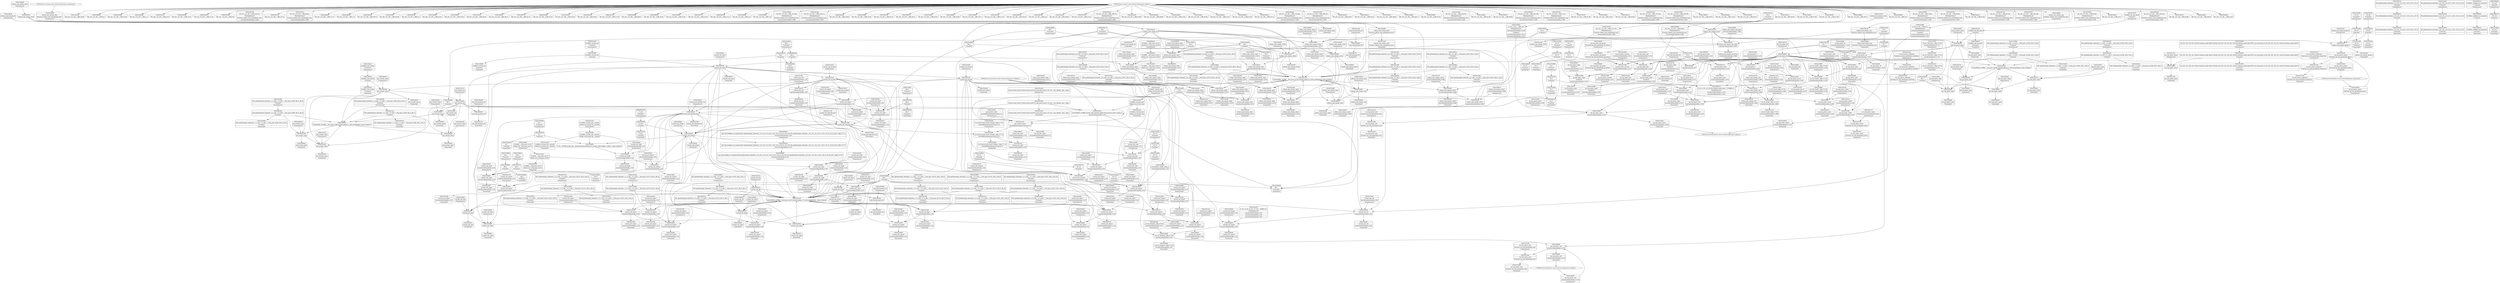 digraph {
	CE0x534eb40 [shape=record,shape=Mrecord,label="{CE0x534eb40|get_current:_tmp3|*SummSink*}"]
	CE0x531c480 [shape=record,shape=Mrecord,label="{CE0x531c480|i64*_getelementptr_inbounds_(_11_x_i64_,_11_x_i64_*___llvm_gcov_ctr125,_i64_0,_i64_9)|*Constant*|*SummSink*}"]
	CE0x52dfa10 [shape=record,shape=Mrecord,label="{CE0x52dfa10|80:_i32,_112:_i8*,_:_CRE_29,30_}"]
	CE0x52e7880 [shape=record,shape=Mrecord,label="{CE0x52e7880|i32_10|*Constant*|*SummSource*}"]
	CE0x52ebd10 [shape=record,shape=Mrecord,label="{CE0x52ebd10|ipc_has_perm:_ad|security/selinux/hooks.c, 5128}"]
	CE0x5333030 [shape=record,shape=Mrecord,label="{CE0x5333030|i64*_getelementptr_inbounds_(_11_x_i64_,_11_x_i64_*___llvm_gcov_ctr125,_i64_0,_i64_0)|*Constant*|*SummSink*}"]
	CE0x52fd740 [shape=record,shape=Mrecord,label="{CE0x52fd740|current_sid:_call4|security/selinux/hooks.c,218}"]
	CE0x5320d30 [shape=record,shape=Mrecord,label="{CE0x5320d30|i32_(i32,_i32,_i16,_i32,_%struct.common_audit_data*)*_bitcast_(i32_(i32,_i32,_i16,_i32,_%struct.common_audit_data.495*)*_avc_has_perm_to_i32_(i32,_i32,_i16,_i32,_%struct.common_audit_data*)*)|*Constant*}"]
	CE0x52f6ba0 [shape=record,shape=Mrecord,label="{CE0x52f6ba0|ipc_has_perm:_call|security/selinux/hooks.c,5129}"]
	CE0x52f8a00 [shape=record,shape=Mrecord,label="{CE0x52f8a00|selinux_sem_semop:_sma|Function::selinux_sem_semop&Arg::sma::|*SummSink*}"]
	CE0x52d8830 [shape=record,shape=Mrecord,label="{CE0x52d8830|selinux_sem_semop:_if.else|*SummSink*}"]
	CE0x52dd640 [shape=record,shape=Mrecord,label="{CE0x52dd640|i64*_getelementptr_inbounds_(_11_x_i64_,_11_x_i64_*___llvm_gcov_ctr125,_i64_0,_i64_1)|*Constant*}"]
	CE0x5302780 [shape=record,shape=Mrecord,label="{CE0x5302780|_call_void_mcount()_#3|*SummSource*}"]
	CE0x534eab0 [shape=record,shape=Mrecord,label="{CE0x534eab0|get_current:_tmp2|*SummSink*}"]
	CE0x52deec0 [shape=record,shape=Mrecord,label="{CE0x52deec0|selinux_sem_semop:_tmp7|security/selinux/hooks.c,5476}"]
	CE0x52ee0d0 [shape=record,shape=Mrecord,label="{CE0x52ee0d0|selinux_sem_semop:_alter|Function::selinux_sem_semop&Arg::alter::|*SummSource*}"]
	CE0x52e9e80 [shape=record,shape=Mrecord,label="{CE0x52e9e80|current_sid:_tmp2|*SummSource*}"]
	CE0x52de460 [shape=record,shape=Mrecord,label="{CE0x52de460|current_sid:_tmp5|security/selinux/hooks.c,218}"]
	CE0x5308890 [shape=record,shape=Mrecord,label="{CE0x5308890|_call_void_lockdep_rcu_suspicious(i8*_getelementptr_inbounds_(_25_x_i8_,_25_x_i8_*_.str3,_i32_0,_i32_0),_i32_218,_i8*_getelementptr_inbounds_(_45_x_i8_,_45_x_i8_*_.str12,_i32_0,_i32_0))_#10,_!dbg_!27727|security/selinux/hooks.c,218|*SummSink*}"]
	CE0x52f68f0 [shape=record,shape=Mrecord,label="{CE0x52f68f0|0:_i8,_:_GCMR_current_sid.__warned_internal_global_i8_0,_section_.data.unlikely_,_align_1:_elem_0:default:}"]
	CE0x5320b60 [shape=record,shape=Mrecord,label="{CE0x5320b60|ipc_has_perm:_call2|security/selinux/hooks.c,5136|*SummSink*}"]
	CE0x52cde00 [shape=record,shape=Mrecord,label="{CE0x52cde00|_ret_i32_%tmp24,_!dbg_!27742|security/selinux/hooks.c,220}"]
	CE0x52fe020 [shape=record,shape=Mrecord,label="{CE0x52fe020|GLOBAL:_get_current|*Constant*|*SummSink*}"]
	CE0x52fde50 [shape=record,shape=Mrecord,label="{CE0x52fde50|GLOBAL:_get_current|*Constant*|*SummSource*}"]
	CE0x531b760 [shape=record,shape=Mrecord,label="{CE0x531b760|i8_4|*Constant*}"]
	CE0x5330da0 [shape=record,shape=Mrecord,label="{CE0x5330da0|current_sid:_tmp14|security/selinux/hooks.c,218|*SummSink*}"]
	CE0x52f6ad0 [shape=record,shape=Mrecord,label="{CE0x52f6ad0|current_sid:_tmp8|security/selinux/hooks.c,218|*SummSource*}"]
	CE0x52fa8c0 [shape=record,shape=Mrecord,label="{CE0x52fa8c0|80:_i32,_112:_i8*,_:_CRE_57,58_}"]
	CE0x5303460 [shape=record,shape=Mrecord,label="{CE0x5303460|i8_1|*Constant*|*SummSource*}"]
	CE0x53214e0 [shape=record,shape=Mrecord,label="{CE0x53214e0|avc_has_perm:_entry|*SummSink*}"]
	CE0x532d3f0 [shape=record,shape=Mrecord,label="{CE0x532d3f0|current_sid:_tmp21|security/selinux/hooks.c,218|*SummSource*}"]
	CE0x532e630 [shape=record,shape=Mrecord,label="{CE0x532e630|i64*_getelementptr_inbounds_(_2_x_i64_,_2_x_i64_*___llvm_gcov_ctr98,_i64_0,_i64_1)|*Constant*|*SummSink*}"]
	CE0x532ff40 [shape=record,shape=Mrecord,label="{CE0x532ff40|i64_3|*Constant*|*SummSource*}"]
	CE0x5327ec0 [shape=record,shape=Mrecord,label="{CE0x5327ec0|current_sid:_tmp20|security/selinux/hooks.c,218|*SummSource*}"]
	CE0x5326fc0 [shape=record,shape=Mrecord,label="{CE0x5326fc0|current_sid:_tmp10|security/selinux/hooks.c,218}"]
	CE0x5331eb0 [shape=record,shape=Mrecord,label="{CE0x5331eb0|current_sid:_tmp12|security/selinux/hooks.c,218}"]
	CE0x532e320 [shape=record,shape=Mrecord,label="{CE0x532e320|current_sid:_tmp22|security/selinux/hooks.c,218|*SummSource*}"]
	CE0x52df7b0 [shape=record,shape=Mrecord,label="{CE0x52df7b0|80:_i32,_112:_i8*,_:_CRE_27,28_}"]
	CE0x532ad90 [shape=record,shape=Mrecord,label="{CE0x532ad90|current_sid:_sid|security/selinux/hooks.c,220}"]
	CE0x52df6b0 [shape=record,shape=Mrecord,label="{CE0x52df6b0|80:_i32,_112:_i8*,_:_CRE_26,27_}"]
	CE0x531f6f0 [shape=record,shape=Mrecord,label="{CE0x531f6f0|0:_i16,_4:_i32,_:_CRE_0,2_|*MultipleSource*|security/selinux/hooks.c,5136|*LoadInst*|security/selinux/hooks.c,5131|security/selinux/hooks.c,5131}"]
	CE0x52d1130 [shape=record,shape=Mrecord,label="{CE0x52d1130|COLLAPSED:_GCMRE___llvm_gcov_ctr323_internal_global_6_x_i64_zeroinitializer:_elem_0:default:}"]
	CE0x532aef0 [shape=record,shape=Mrecord,label="{CE0x532aef0|current_sid:_sid|security/selinux/hooks.c,220|*SummSink*}"]
	CE0x52d6900 [shape=record,shape=Mrecord,label="{CE0x52d6900|80:_i32,_112:_i8*,_:_CRE_5,6_}"]
	CE0x52fe9c0 [shape=record,shape=Mrecord,label="{CE0x52fe9c0|current_sid:_if.then|*SummSink*}"]
	CE0x52fc680 [shape=record,shape=Mrecord,label="{CE0x52fc680|ipc_has_perm:_tmp2|*SummSink*}"]
	CE0x52e11a0 [shape=record,shape=Mrecord,label="{CE0x52e11a0|i64*_getelementptr_inbounds_(_2_x_i64_,_2_x_i64_*___llvm_gcov_ctr98,_i64_0,_i64_1)|*Constant*}"]
	CE0x52e5a10 [shape=record,shape=Mrecord,label="{CE0x52e5a10|current_sid:_do.body}"]
	CE0x53340c0 [shape=record,shape=Mrecord,label="{CE0x53340c0|current_sid:_tmp13|security/selinux/hooks.c,218|*SummSource*}"]
	CE0x5345ef0 [shape=record,shape=Mrecord,label="{CE0x5345ef0|get_current:_tmp4|./arch/x86/include/asm/current.h,14|*SummSource*}"]
	"CONST[source:1(input),value:2(dynamic)][purpose:{operation}]"
	CE0x52ec860 [shape=record,shape=Mrecord,label="{CE0x52ec860|i32_0|*Constant*}"]
	CE0x52eb0f0 [shape=record,shape=Mrecord,label="{CE0x52eb0f0|current_sid:_tmp3|*SummSource*}"]
	CE0x5302630 [shape=record,shape=Mrecord,label="{CE0x5302630|_call_void_mcount()_#3}"]
	CE0x52e6880 [shape=record,shape=Mrecord,label="{CE0x52e6880|80:_i32,_112:_i8*,_:_CRE_76,80_|*MultipleSource*|Function::selinux_sem_semop&Arg::sma::|security/selinux/hooks.c,5480}"]
	CE0x52db900 [shape=record,shape=Mrecord,label="{CE0x52db900|GLOBAL:___llvm_gcov_ctr323|Global_var:__llvm_gcov_ctr323}"]
	CE0x52fdcd0 [shape=record,shape=Mrecord,label="{CE0x52fdcd0|GLOBAL:_get_current|*Constant*}"]
	CE0x532f9c0 [shape=record,shape=Mrecord,label="{CE0x532f9c0|i64_4|*Constant*|*SummSink*}"]
	CE0x531d8d0 [shape=record,shape=Mrecord,label="{CE0x531d8d0|current_sid:_tmp19|security/selinux/hooks.c,218|*SummSink*}"]
	CE0x52f66a0 [shape=record,shape=Mrecord,label="{CE0x52f66a0|current_sid:_tmp8|security/selinux/hooks.c,218}"]
	CE0x52ffd20 [shape=record,shape=Mrecord,label="{CE0x52ffd20|ipc_has_perm:_tmp5|security/selinux/hooks.c,5131|*SummSink*}"]
	CE0x52d3800 [shape=record,shape=Mrecord,label="{CE0x52d3800|selinux_sem_semop:_tmp|*SummSink*}"]
	CE0x53209f0 [shape=record,shape=Mrecord,label="{CE0x53209f0|ipc_has_perm:_call2|security/selinux/hooks.c,5136|*SummSource*}"]
	CE0x52dfe50 [shape=record,shape=Mrecord,label="{CE0x52dfe50|selinux_sem_semop:_tmp7|security/selinux/hooks.c,5476|*SummSource*}"]
	CE0x52eb7f0 [shape=record,shape=Mrecord,label="{CE0x52eb7f0|current_sid:_tmp6|security/selinux/hooks.c,218|*SummSource*}"]
	CE0x5330c30 [shape=record,shape=Mrecord,label="{CE0x5330c30|current_sid:_tmp14|security/selinux/hooks.c,218|*SummSource*}"]
	CE0x531af70 [shape=record,shape=Mrecord,label="{CE0x531af70|i1_true|*Constant*|*SummSink*}"]
	CE0x5325540 [shape=record,shape=Mrecord,label="{CE0x5325540|current_sid:_land.lhs.true|*SummSink*}"]
	CE0x52e2520 [shape=record,shape=Mrecord,label="{CE0x52e2520|80:_i32,_112:_i8*,_:_CRE_92,96_|*MultipleSource*|Function::selinux_sem_semop&Arg::sma::|security/selinux/hooks.c,5480}"]
	CE0x5327730 [shape=record,shape=Mrecord,label="{CE0x5327730|current_sid:_land.lhs.true2|*SummSource*}"]
	CE0x53022d0 [shape=record,shape=Mrecord,label="{CE0x53022d0|current_sid:_tmp5|security/selinux/hooks.c,218|*SummSink*}"]
	CE0x52e5240 [shape=record,shape=Mrecord,label="{CE0x52e5240|ipc_has_perm:_key|security/selinux/hooks.c,5134}"]
	CE0x53038c0 [shape=record,shape=Mrecord,label="{CE0x53038c0|_call_void_mcount()_#3}"]
	CE0x53091c0 [shape=record,shape=Mrecord,label="{CE0x53091c0|i8*_getelementptr_inbounds_(_25_x_i8_,_25_x_i8_*_.str3,_i32_0,_i32_0)|*Constant*|*SummSource*}"]
	CE0x52f8f40 [shape=record,shape=Mrecord,label="{CE0x52f8f40|i64*_getelementptr_inbounds_(_6_x_i64_,_6_x_i64_*___llvm_gcov_ctr323,_i64_0,_i64_4)|*Constant*|*SummSource*}"]
	CE0x52dc4d0 [shape=record,shape=Mrecord,label="{CE0x52dc4d0|i32_16|*Constant*}"]
	CE0x52e8a00 [shape=record,shape=Mrecord,label="{CE0x52e8a00|ipc_has_perm:_ipc_perms|Function::ipc_has_perm&Arg::ipc_perms::|*SummSink*}"]
	CE0x52e8d40 [shape=record,shape=Mrecord,label="{CE0x52e8d40|ipc_has_perm:_ipc_perms|Function::ipc_has_perm&Arg::ipc_perms::}"]
	CE0x52ec350 [shape=record,shape=Mrecord,label="{CE0x52ec350|get_current:_tmp4|./arch/x86/include/asm/current.h,14}"]
	CE0x52dc630 [shape=record,shape=Mrecord,label="{CE0x52dc630|selinux_sem_semop:_tmp9|security/selinux/hooks.c,5478}"]
	CE0x52d58b0 [shape=record,shape=Mrecord,label="{CE0x52d58b0|_ret_i32_%call,_!dbg_!27725|security/selinux/hooks.c,5480}"]
	CE0x67c0ab0 [shape=record,shape=Mrecord,label="{CE0x67c0ab0|selinux_sem_semop:_tmp}"]
	CE0x52ffaa0 [shape=record,shape=Mrecord,label="{CE0x52ffaa0|ipc_has_perm:_tmp5|security/selinux/hooks.c,5131|*SummSource*}"]
	CE0x5302590 [shape=record,shape=Mrecord,label="{CE0x5302590|current_sid:_tmp6|security/selinux/hooks.c,218}"]
	CE0x5303670 [shape=record,shape=Mrecord,label="{CE0x5303670|current_sid:_tmp3|*SummSink*}"]
	CE0x53300b0 [shape=record,shape=Mrecord,label="{CE0x53300b0|i64_2|*Constant*}"]
	CE0x52e9e10 [shape=record,shape=Mrecord,label="{CE0x52e9e10|current_sid:_tmp2}"]
	CE0x532a850 [shape=record,shape=Mrecord,label="{CE0x532a850|current_sid:_tmp23|security/selinux/hooks.c,218|*SummSink*}"]
	CE0x5303960 [shape=record,shape=Mrecord,label="{CE0x5303960|_call_void_mcount()_#3|*SummSource*}"]
	CE0x52f3cb0 [shape=record,shape=Mrecord,label="{CE0x52f3cb0|selinux_sem_semop:_tmp1|*SummSink*}"]
	CE0x531b8b0 [shape=record,shape=Mrecord,label="{CE0x531b8b0|i8_4|*Constant*|*SummSource*}"]
	CE0x52e13c0 [shape=record,shape=Mrecord,label="{CE0x52e13c0|selinux_sem_semop:_tmp4|security/selinux/hooks.c,5475|*SummSink*}"]
	CE0x52e96f0 [shape=record,shape=Mrecord,label="{CE0x52e96f0|_ret_i32_%call2,_!dbg_!27728|security/selinux/hooks.c,5136|*SummSource*}"]
	CE0x52e4410 [shape=record,shape=Mrecord,label="{CE0x52e4410|80:_i32,_112:_i8*,_:_CRE_45,46_}"]
	CE0x52eb1e0 [shape=record,shape=Mrecord,label="{CE0x52eb1e0|COLLAPSED:_GCMRE___llvm_gcov_ctr294_internal_global_2_x_i64_zeroinitializer:_elem_0:default:}"]
	CE0x52e2720 [shape=record,shape=Mrecord,label="{CE0x52e2720|80:_i32,_112:_i8*,_:_CRE_96,100_|*MultipleSource*|Function::selinux_sem_semop&Arg::sma::|security/selinux/hooks.c,5480}"]
	CE0x52d5070 [shape=record,shape=Mrecord,label="{CE0x52d5070|80:_i32,_112:_i8*,_:_CRE_184,188_|*MultipleSource*|Function::selinux_sem_semop&Arg::sma::|security/selinux/hooks.c,5480}"]
	CE0x52f4210 [shape=record,shape=Mrecord,label="{CE0x52f4210|selinux_sem_semop:_tmp6|security/selinux/hooks.c,5476|*SummSource*}"]
	CE0x5332810 [shape=record,shape=Mrecord,label="{CE0x5332810|i64*_getelementptr_inbounds_(_11_x_i64_,_11_x_i64_*___llvm_gcov_ctr125,_i64_0,_i64_1)|*Constant*|*SummSink*}"]
	CE0x531ced0 [shape=record,shape=Mrecord,label="{CE0x531ced0|current_sid:_tmp18|security/selinux/hooks.c,218|*SummSource*}"]
	CE0x52ef690 [shape=record,shape=Mrecord,label="{CE0x52ef690|current_sid:_tmp1|*SummSource*}"]
	CE0x52ded70 [shape=record,shape=Mrecord,label="{CE0x52ded70|selinux_sem_semop:_tmp4|security/selinux/hooks.c,5475|*SummSource*}"]
	CE0x52efe90 [shape=record,shape=Mrecord,label="{CE0x52efe90|ipc_has_perm:_call|security/selinux/hooks.c,5129|*SummSink*}"]
	CE0x52e4a60 [shape=record,shape=Mrecord,label="{CE0x52e4a60|current_sid:_tobool|security/selinux/hooks.c,218|*SummSink*}"]
	CE0x532cd60 [shape=record,shape=Mrecord,label="{CE0x532cd60|current_sid:_cred|security/selinux/hooks.c,218|*SummSource*}"]
	CE0x52d3eb0 [shape=record,shape=Mrecord,label="{CE0x52d3eb0|i64_1|*Constant*}"]
	CE0x52ebdf0 [shape=record,shape=Mrecord,label="{CE0x52ebdf0|ipc_has_perm:_ad|security/selinux/hooks.c, 5128|*SummSink*}"]
	CE0x53219a0 [shape=record,shape=Mrecord,label="{CE0x53219a0|avc_has_perm:_ssid|Function::avc_has_perm&Arg::ssid::}"]
	CE0x5302dc0 [shape=record,shape=Mrecord,label="{CE0x5302dc0|current_sid:_tmp16|security/selinux/hooks.c,218}"]
	CE0x5322b50 [shape=record,shape=Mrecord,label="{CE0x5322b50|avc_has_perm:_auditdata|Function::avc_has_perm&Arg::auditdata::}"]
	CE0x531ec00 [shape=record,shape=Mrecord,label="{CE0x531ec00|ipc_has_perm:_ipc_id|security/selinux/hooks.c,5134|*SummSource*}"]
	CE0x52e6d10 [shape=record,shape=Mrecord,label="{CE0x52e6d10|80:_i32,_112:_i8*,_:_CRE_84,88_|*MultipleSource*|Function::selinux_sem_semop&Arg::sma::|security/selinux/hooks.c,5480}"]
	CE0x5320220 [shape=record,shape=Mrecord,label="{CE0x5320220|ipc_has_perm:_sclass|security/selinux/hooks.c,5136|*SummSink*}"]
	CE0x5342180 [shape=record,shape=Mrecord,label="{CE0x5342180|GLOBAL:_current_task|Global_var:current_task|*SummSink*}"]
	CE0x531f1c0 [shape=record,shape=Mrecord,label="{CE0x531f1c0|ipc_has_perm:_sid1|security/selinux/hooks.c,5136|*SummSource*}"]
	CE0x52d0350 [shape=record,shape=Mrecord,label="{CE0x52d0350|i64*_getelementptr_inbounds_(_6_x_i64_,_6_x_i64_*___llvm_gcov_ctr323,_i64_0,_i64_3)|*Constant*|*SummSource*}"]
	CE0x532b780 [shape=record,shape=Mrecord,label="{CE0x532b780|get_current:_tmp}"]
	CE0x52ec010 [shape=record,shape=Mrecord,label="{CE0x52ec010|current_sid:_tobool|security/selinux/hooks.c,218|*SummSource*}"]
	CE0x531b5d0 [shape=record,shape=Mrecord,label="{CE0x531b5d0|current_sid:_tmp15|security/selinux/hooks.c,218|*SummSource*}"]
	CE0x532c6c0 [shape=record,shape=Mrecord,label="{CE0x532c6c0|%struct.task_struct*_(%struct.task_struct**)*_asm_movq_%gs:$_1:P_,$0_,_r,im,_dirflag_,_fpsr_,_flags_|*SummSink*}"]
	CE0x531b0f0 [shape=record,shape=Mrecord,label="{CE0x531b0f0|i64*_getelementptr_inbounds_(_11_x_i64_,_11_x_i64_*___llvm_gcov_ctr125,_i64_0,_i64_8)|*Constant*}"]
	CE0x52e0800 [shape=record,shape=Mrecord,label="{CE0x52e0800|selinux_sem_semop:_if.else}"]
	CE0x5330ab0 [shape=record,shape=Mrecord,label="{CE0x5330ab0|current_sid:_tmp14|security/selinux/hooks.c,218}"]
	CE0x532a680 [shape=record,shape=Mrecord,label="{CE0x532a680|current_sid:_tmp23|security/selinux/hooks.c,218|*SummSource*}"]
	CE0x532f2a0 [shape=record,shape=Mrecord,label="{CE0x532f2a0|current_sid:_tobool1|security/selinux/hooks.c,218}"]
	CE0x5327690 [shape=record,shape=Mrecord,label="{CE0x5327690|current_sid:_land.lhs.true2}"]
	CE0x52d12c0 [shape=record,shape=Mrecord,label="{CE0x52d12c0|i32_0|*Constant*|*SummSink*}"]
	CE0x5322700 [shape=record,shape=Mrecord,label="{CE0x5322700|avc_has_perm:_requested|Function::avc_has_perm&Arg::requested::}"]
	CE0x52f9380 [shape=record,shape=Mrecord,label="{CE0x52f9380|i64*_getelementptr_inbounds_(_6_x_i64_,_6_x_i64_*___llvm_gcov_ctr323,_i64_0,_i64_5)|*Constant*}"]
	CE0x5325d10 [shape=record,shape=Mrecord,label="{CE0x5325d10|_call_void_mcount()_#3|*SummSink*}"]
	CE0x52f1600 [shape=record,shape=Mrecord,label="{CE0x52f1600|80:_i32,_112:_i8*,_:_CRE_16,17_}"]
	CE0x532f4f0 [shape=record,shape=Mrecord,label="{CE0x532f4f0|current_sid:_tobool1|security/selinux/hooks.c,218|*SummSink*}"]
	CE0x5322e20 [shape=record,shape=Mrecord,label="{CE0x5322e20|avc_has_perm:_auditdata|Function::avc_has_perm&Arg::auditdata::|*SummSink*}"]
	CE0x52febc0 [shape=record,shape=Mrecord,label="{CE0x52febc0|current_sid:_land.lhs.true|*SummSource*}"]
	CE0x52e8e20 [shape=record,shape=Mrecord,label="{CE0x52e8e20|ipc_has_perm:_ipc_perms|Function::ipc_has_perm&Arg::ipc_perms::|*SummSource*}"]
	CE0x53208c0 [shape=record,shape=Mrecord,label="{CE0x53208c0|ipc_has_perm:_call2|security/selinux/hooks.c,5136}"]
	CE0x52df080 [shape=record,shape=Mrecord,label="{CE0x52df080|selinux_sem_semop:_tobool|security/selinux/hooks.c,5475|*SummSource*}"]
	CE0x5327840 [shape=record,shape=Mrecord,label="{CE0x5327840|current_sid:_land.lhs.true2|*SummSink*}"]
	CE0x52d8eb0 [shape=record,shape=Mrecord,label="{CE0x52d8eb0|selinux_sem_semop:_entry|*SummSource*}"]
	CE0x52fe840 [shape=record,shape=Mrecord,label="{CE0x52fe840|current_sid:_if.then}"]
	CE0x52d4590 [shape=record,shape=Mrecord,label="{CE0x52d4590|80:_i32,_112:_i8*,_:_CRE_136,144_|*MultipleSource*|Function::selinux_sem_semop&Arg::sma::|security/selinux/hooks.c,5480}"]
	CE0x52fb240 [shape=record,shape=Mrecord,label="{CE0x52fb240|80:_i32,_112:_i8*,_:_CRE_65,66_}"]
	CE0x5333780 [shape=record,shape=Mrecord,label="{CE0x5333780|current_sid:_tmp12|security/selinux/hooks.c,218|*SummSink*}"]
	CE0x5331840 [shape=record,shape=Mrecord,label="{CE0x5331840|current_sid:_tmp10|security/selinux/hooks.c,218|*SummSink*}"]
	CE0x5342290 [shape=record,shape=Mrecord,label="{CE0x5342290|%struct.task_struct*_(%struct.task_struct**)*_asm_movq_%gs:$_1:P_,$0_,_r,im,_dirflag_,_fpsr_,_flags_}"]
	CE0x532dc70 [shape=record,shape=Mrecord,label="{CE0x532dc70|current_sid:_security|security/selinux/hooks.c,218|*SummSource*}"]
	CE0x52e0cc0 [shape=record,shape=Mrecord,label="{CE0x52e0cc0|selinux_sem_semop:_tmp11|security/selinux/hooks.c,5480}"]
	CE0x531bd20 [shape=record,shape=Mrecord,label="{CE0x531bd20|i8*_getelementptr_inbounds_(_45_x_i8_,_45_x_i8_*_.str12,_i32_0,_i32_0)|*Constant*}"]
	CE0x5331bd0 [shape=record,shape=Mrecord,label="{CE0x5331bd0|current_sid:_tmp11|security/selinux/hooks.c,218|*SummSource*}"]
	CE0x5300510 [shape=record,shape=Mrecord,label="{CE0x5300510|0:_i8,_8:_i32,_24:_%struct.selinux_audit_data*,_:_SCMRE_0,1_|*MultipleSource*|security/selinux/hooks.c, 5128|security/selinux/hooks.c,5133}"]
	CE0x52e0940 [shape=record,shape=Mrecord,label="{CE0x52e0940|i64_1|*Constant*}"]
	CE0x52e3bc0 [shape=record,shape=Mrecord,label="{CE0x52e3bc0|80:_i32,_112:_i8*,_:_CRE_38,39_}"]
	CE0x532eb50 [shape=record,shape=Mrecord,label="{CE0x532eb50|current_sid:_do.end|*SummSink*}"]
	CE0x52d5780 [shape=record,shape=Mrecord,label="{CE0x52d5780|selinux_sem_semop:_call|security/selinux/hooks.c,5480|*SummSource*}"]
	CE0x52dfd70 [shape=record,shape=Mrecord,label="{CE0x52dfd70|selinux_sem_semop:_tmp7|security/selinux/hooks.c,5476|*SummSink*}"]
	CE0x52de1f0 [shape=record,shape=Mrecord,label="{CE0x52de1f0|ipc_has_perm:_tmp}"]
	CE0x532d770 [shape=record,shape=Mrecord,label="{CE0x532d770|i32_22|*Constant*}"]
	CE0x52f8890 [shape=record,shape=Mrecord,label="{CE0x52f8890|selinux_sem_semop:_sma|Function::selinux_sem_semop&Arg::sma::|*SummSource*}"]
	CE0x52ed1b0 [shape=record,shape=Mrecord,label="{CE0x52ed1b0|i64*_getelementptr_inbounds_(_2_x_i64_,_2_x_i64_*___llvm_gcov_ctr294,_i64_0,_i64_0)|*Constant*|*SummSink*}"]
	CE0x52e4080 [shape=record,shape=Mrecord,label="{CE0x52e4080|80:_i32,_112:_i8*,_:_CRE_42,43_}"]
	CE0x53032e0 [shape=record,shape=Mrecord,label="{CE0x53032e0|i8_1|*Constant*}"]
	CE0x52e3cf0 [shape=record,shape=Mrecord,label="{CE0x52e3cf0|80:_i32,_112:_i8*,_:_CRE_39,40_}"]
	CE0x52ebd80 [shape=record,shape=Mrecord,label="{CE0x52ebd80|ipc_has_perm:_ad|security/selinux/hooks.c, 5128|*SummSource*}"]
	CE0x52e53e0 [shape=record,shape=Mrecord,label="{CE0x52e53e0|ipc_has_perm:_key|security/selinux/hooks.c,5134|*SummSink*}"]
	CE0x52e7d60 [shape=record,shape=Mrecord,label="{CE0x52e7d60|_ret_i32_%call,_!dbg_!27725|security/selinux/hooks.c,5480|*SummSource*}"]
	CE0x52f1c00 [shape=record,shape=Mrecord,label="{CE0x52f1c00|selinux_sem_semop:_perms.0}"]
	CE0x52f4400 [shape=record,shape=Mrecord,label="{CE0x52f4400|selinux_sem_semop:_tmp6|security/selinux/hooks.c,5476|*SummSink*}"]
	CE0x5325750 [shape=record,shape=Mrecord,label="{CE0x5325750|i64*_getelementptr_inbounds_(_11_x_i64_,_11_x_i64_*___llvm_gcov_ctr125,_i64_0,_i64_0)|*Constant*|*SummSource*}"]
	CE0x52e5740 [shape=record,shape=Mrecord,label="{CE0x52e5740|ipc_has_perm:_tmp6|*LoadInst*|security/selinux/hooks.c,5134|*SummSource*}"]
	CE0x52d9230 [shape=record,shape=Mrecord,label="{CE0x52d9230|selinux_sem_semop:_call|security/selinux/hooks.c,5480|*SummSink*}"]
	CE0x5322ca0 [shape=record,shape=Mrecord,label="{CE0x5322ca0|avc_has_perm:_auditdata|Function::avc_has_perm&Arg::auditdata::|*SummSource*}"]
	CE0x52f6e80 [shape=record,shape=Mrecord,label="{CE0x52f6e80|80:_i32,_112:_i8*,_:_CRE_6,7_}"]
	CE0x52e7960 [shape=record,shape=Mrecord,label="{CE0x52e7960|ipc_has_perm:_tmp4|*LoadInst*|security/selinux/hooks.c,5131}"]
	CE0x5322270 [shape=record,shape=Mrecord,label="{CE0x5322270|avc_has_perm:_tclass|Function::avc_has_perm&Arg::tclass::|*SummSource*}"]
	CE0x52db890 [shape=record,shape=Mrecord,label="{CE0x52db890|i64_2|*Constant*|*SummSource*}"]
	CE0x52f1990 [shape=record,shape=Mrecord,label="{CE0x52f1990|80:_i32,_112:_i8*,_:_CRE_19,20_}"]
	CE0x52ebb30 [shape=record,shape=Mrecord,label="{CE0x52ebb30|i32_1|*Constant*|*SummSink*}"]
	CE0x52d38b0 [shape=record,shape=Mrecord,label="{CE0x52d38b0|selinux_sem_semop:_tmp1|*SummSource*}"]
	CE0x52f6c60 [shape=record,shape=Mrecord,label="{CE0x52f6c60|ipc_has_perm:_tmp3|*SummSink*}"]
	CE0x52f2680 [shape=record,shape=Mrecord,label="{CE0x52f2680|i32_16|*Constant*|*SummSource*}"]
	CE0x52eb920 [shape=record,shape=Mrecord,label="{CE0x52eb920|current_sid:_tmp6|security/selinux/hooks.c,218|*SummSink*}"]
	CE0x5322870 [shape=record,shape=Mrecord,label="{CE0x5322870|avc_has_perm:_requested|Function::avc_has_perm&Arg::requested::|*SummSource*}"]
	CE0x531bde0 [shape=record,shape=Mrecord,label="{CE0x531bde0|i8*_getelementptr_inbounds_(_45_x_i8_,_45_x_i8_*_.str12,_i32_0,_i32_0)|*Constant*|*SummSource*}"]
	CE0x668df90 [shape=record,shape=Mrecord,label="{CE0x668df90|selinux_sem_semop:_tmp2|security/selinux/hooks.c,5475|*SummSource*}"]
	CE0x5320650 [shape=record,shape=Mrecord,label="{CE0x5320650|ipc_has_perm:_tmp8|security/selinux/hooks.c,5136|*SummSink*}"]
	CE0x532cad0 [shape=record,shape=Mrecord,label="{CE0x532cad0|i32_78|*Constant*|*SummSource*}"]
	CE0x532bbb0 [shape=record,shape=Mrecord,label="{CE0x532bbb0|current_sid:_tmp24|security/selinux/hooks.c,220}"]
	CE0x52d9440 [shape=record,shape=Mrecord,label="{CE0x52d9440|80:_i32,_112:_i8*,_:_CRE_1,2_}"]
	CE0x52f1cf0 [shape=record,shape=Mrecord,label="{CE0x52f1cf0|selinux_sem_semop:_perms.0|*SummSource*}"]
	CE0x52f7210 [shape=record,shape=Mrecord,label="{CE0x52f7210|80:_i32,_112:_i8*,_:_CRE_9,10_}"]
	CE0x52e69b0 [shape=record,shape=Mrecord,label="{CE0x52e69b0|80:_i32,_112:_i8*,_:_CRE_80,84_|*MultipleSource*|Function::selinux_sem_semop&Arg::sma::|security/selinux/hooks.c,5480}"]
	CE0x52e4e30 [shape=record,shape=Mrecord,label="{CE0x52e4e30|selinux_sem_semop:_tmp5|security/selinux/hooks.c,5475}"]
	CE0x52e05d0 [shape=record,shape=Mrecord,label="{CE0x52e05d0|80:_i32,_112:_i8*,_:_CRE_14,15_}"]
	CE0x52d9fd0 [shape=record,shape=Mrecord,label="{CE0x52d9fd0|_call_void_mcount()_#3}"]
	CE0x52e0370 [shape=record,shape=Mrecord,label="{CE0x52e0370|80:_i32,_112:_i8*,_:_CRE_12,13_}"]
	CE0x530a030 [shape=record,shape=Mrecord,label="{CE0x530a030|_call_void_mcount()_#3}"]
	CE0x52fb860 [shape=record,shape=Mrecord,label="{CE0x52fb860|selinux_sem_semop:_sem_perm|security/selinux/hooks.c,5480|*SummSource*}"]
	CE0x52f2310 [shape=record,shape=Mrecord,label="{CE0x52f2310|selinux_sem_semop:_tmp10|security/selinux/hooks.c,5480|*SummSink*}"]
	CE0x52e9ef0 [shape=record,shape=Mrecord,label="{CE0x52e9ef0|current_sid:_tmp2|*SummSink*}"]
	CE0x52de720 [shape=record,shape=Mrecord,label="{CE0x52de720|_call_void_mcount()_#3|*SummSink*}"]
	CE0x531c120 [shape=record,shape=Mrecord,label="{CE0x531c120|i64*_getelementptr_inbounds_(_11_x_i64_,_11_x_i64_*___llvm_gcov_ctr125,_i64_0,_i64_9)|*Constant*}"]
	CE0x52f9dc0 [shape=record,shape=Mrecord,label="{CE0x52f9dc0|current_sid:_entry|*SummSink*}"]
	CE0x52fcb10 [shape=record,shape=Mrecord,label="{CE0x52fcb10|current_sid:_tmp|*SummSink*}"]
	CE0x5302f40 [shape=record,shape=Mrecord,label="{CE0x5302f40|current_sid:_tmp16|security/selinux/hooks.c,218|*SummSource*}"]
	CE0x5334050 [shape=record,shape=Mrecord,label="{CE0x5334050|current_sid:_tmp13|security/selinux/hooks.c,218}"]
	CE0x52e1d20 [shape=record,shape=Mrecord,label="{CE0x52e1d20|selinux_sem_semop:_if.end}"]
	CE0x52f9ce0 [shape=record,shape=Mrecord,label="{CE0x52f9ce0|current_sid:_entry|*SummSource*}"]
	CE0x5309570 [shape=record,shape=Mrecord,label="{CE0x5309570|GLOBAL:_lockdep_rcu_suspicious|*Constant*|*SummSource*}"]
	CE0x5330fd0 [shape=record,shape=Mrecord,label="{CE0x5330fd0|i1_true|*Constant*}"]
	CE0x53328f0 [shape=record,shape=Mrecord,label="{CE0x53328f0|current_sid:_tmp1}"]
	CE0x52ef880 [shape=record,shape=Mrecord,label="{CE0x52ef880|current_sid:_tmp1|*SummSink*}"]
	CE0x531f050 [shape=record,shape=Mrecord,label="{CE0x531f050|ipc_has_perm:_sid1|security/selinux/hooks.c,5136}"]
	CE0x5330230 [shape=record,shape=Mrecord,label="{CE0x5330230|current_sid:_tmp4|security/selinux/hooks.c,218|*SummSink*}"]
	CE0x5326d20 [shape=record,shape=Mrecord,label="{CE0x5326d20|current_sid:_tmp9|security/selinux/hooks.c,218|*SummSink*}"]
	CE0x52f70e0 [shape=record,shape=Mrecord,label="{CE0x52f70e0|80:_i32,_112:_i8*,_:_CRE_8,9_}"]
	CE0x532b320 [shape=record,shape=Mrecord,label="{CE0x532b320|0:_i32,_4:_i32,_8:_i32,_12:_i32,_:_CMRE_4,8_|*MultipleSource*|security/selinux/hooks.c,218|security/selinux/hooks.c,218|security/selinux/hooks.c,220}"]
	CE0x52eaa60 [shape=record,shape=Mrecord,label="{CE0x52eaa60|ipc_has_perm:_tmp1|*SummSink*}"]
	CE0x5321220 [shape=record,shape=Mrecord,label="{CE0x5321220|avc_has_perm:_entry|*SummSource*}"]
	CE0x532a2a0 [shape=record,shape=Mrecord,label="{CE0x532a2a0|_ret_%struct.task_struct*_%tmp4,_!dbg_!27714|./arch/x86/include/asm/current.h,14|*SummSource*}"]
	CE0x52eacc0 [shape=record,shape=Mrecord,label="{CE0x52eacc0|i32_1|*Constant*|*SummSource*}"]
	CE0x532bed0 [shape=record,shape=Mrecord,label="{CE0x532bed0|current_sid:_tmp24|security/selinux/hooks.c,220|*SummSink*}"]
	CE0x52d4760 [shape=record,shape=Mrecord,label="{CE0x52d4760|80:_i32,_112:_i8*,_:_CRE_144,152_|*MultipleSource*|Function::selinux_sem_semop&Arg::sma::|security/selinux/hooks.c,5480}"]
	CE0x531e580 [shape=record,shape=Mrecord,label="{CE0x531e580|ipc_has_perm:_u|security/selinux/hooks.c,5134|*SummSource*}"]
	CE0x531f990 [shape=record,shape=Mrecord,label="{CE0x531f990|ipc_has_perm:_tmp7|security/selinux/hooks.c,5136}"]
	CE0x52dbb20 [shape=record,shape=Mrecord,label="{CE0x52dbb20|i64*_getelementptr_inbounds_(_6_x_i64_,_6_x_i64_*___llvm_gcov_ctr323,_i64_0,_i64_0)|*Constant*|*SummSink*}"]
	CE0x52de350 [shape=record,shape=Mrecord,label="{CE0x52de350|i64_0|*Constant*}"]
	CE0x5331730 [shape=record,shape=Mrecord,label="{CE0x5331730|current_sid:_tmp10|security/selinux/hooks.c,218|*SummSource*}"]
	CE0x52f7e70 [shape=record,shape=Mrecord,label="{CE0x52f7e70|80:_i32,_112:_i8*,_:_CRE_32,33_}"]
	CE0x5334130 [shape=record,shape=Mrecord,label="{CE0x5334130|current_sid:_tmp13|security/selinux/hooks.c,218|*SummSink*}"]
	CE0x52db970 [shape=record,shape=Mrecord,label="{CE0x52db970|i64_2|*Constant*|*SummSink*}"]
	CE0x532e1b0 [shape=record,shape=Mrecord,label="{CE0x532e1b0|current_sid:_tmp22|security/selinux/hooks.c,218}"]
	CE0x532a520 [shape=record,shape=Mrecord,label="{CE0x532a520|current_sid:_tmp23|security/selinux/hooks.c,218}"]
	CE0x52e2350 [shape=record,shape=Mrecord,label="{CE0x52e2350|80:_i32,_112:_i8*,_:_CRE_88,92_|*MultipleSource*|Function::selinux_sem_semop&Arg::sma::|security/selinux/hooks.c,5480}"]
	CE0x532abf0 [shape=record,shape=Mrecord,label="{CE0x532abf0|i32_1|*Constant*}"]
	CE0x52d55e0 [shape=record,shape=Mrecord,label="{CE0x52d55e0|selinux_sem_semop:_call|security/selinux/hooks.c,5480}"]
	CE0x52e6620 [shape=record,shape=Mrecord,label="{CE0x52e6620|80:_i32,_112:_i8*,_:_CRE_71,72_}"]
	CE0x52d95e0 [shape=record,shape=Mrecord,label="{CE0x52d95e0|80:_i32,_112:_i8*,_:_CRE_2,3_}"]
	CE0x532cc60 [shape=record,shape=Mrecord,label="{CE0x532cc60|current_sid:_sid|security/selinux/hooks.c,220|*SummSource*}"]
	CE0x52ebf40 [shape=record,shape=Mrecord,label="{CE0x52ebf40|current_sid:_tobool|security/selinux/hooks.c,218}"]
	CE0x52f52c0 [shape=record,shape=Mrecord,label="{CE0x52f52c0|selinux_sem_semop:_if.then}"]
	CE0x52cdbd0 [shape=record,shape=Mrecord,label="{CE0x52cdbd0|GLOBAL:___llvm_gcov_ctr125|Global_var:__llvm_gcov_ctr125|*SummSource*}"]
	CE0x5327570 [shape=record,shape=Mrecord,label="{CE0x5327570|current_sid:_if.end|*SummSink*}"]
	CE0x534ea40 [shape=record,shape=Mrecord,label="{CE0x534ea40|get_current:_tmp2|*SummSource*}"]
	CE0x5326a80 [shape=record,shape=Mrecord,label="{CE0x5326a80|i64_5|*Constant*|*SummSink*}"]
	CE0x52e63c0 [shape=record,shape=Mrecord,label="{CE0x52e63c0|80:_i32,_112:_i8*,_:_CRE_69,70_}"]
	CE0x52d0cf0 [shape=record,shape=Mrecord,label="{CE0x52d0cf0|selinux_sem_semop:_bb|*SummSource*}"]
	CE0x532e030 [shape=record,shape=Mrecord,label="{CE0x532e030|COLLAPSED:_CMRE:_elem_0::|security/selinux/hooks.c,218}"]
	CE0x52fa9f0 [shape=record,shape=Mrecord,label="{CE0x52fa9f0|80:_i32,_112:_i8*,_:_CRE_58,59_}"]
	CE0x52dfde0 [shape=record,shape=Mrecord,label="{CE0x52dfde0|i64*_getelementptr_inbounds_(_6_x_i64_,_6_x_i64_*___llvm_gcov_ctr323,_i64_0,_i64_4)|*Constant*}"]
	CE0x52f8730 [shape=record,shape=Mrecord,label="{CE0x52f8730|80:_i32,_112:_i8*,_:_CRE_0,1_}"]
	CE0x532e420 [shape=record,shape=Mrecord,label="{CE0x532e420|current_sid:_tmp22|security/selinux/hooks.c,218|*SummSink*}"]
	CE0x52f1dc0 [shape=record,shape=Mrecord,label="{CE0x52f1dc0|selinux_sem_semop:_perms.0|*SummSink*}"]
	CE0x5326940 [shape=record,shape=Mrecord,label="{CE0x5326940|i64_5|*Constant*}"]
	CE0x52fee40 [shape=record,shape=Mrecord,label="{CE0x52fee40|ipc_has_perm:_tmp4|*LoadInst*|security/selinux/hooks.c,5131|*SummSource*}"]
	CE0x531d7b0 [shape=record,shape=Mrecord,label="{CE0x531d7b0|i64*_getelementptr_inbounds_(_11_x_i64_,_11_x_i64_*___llvm_gcov_ctr125,_i64_0,_i64_10)|*Constant*|*SummSource*}"]
	CE0x52ee910 [shape=record,shape=Mrecord,label="{CE0x52ee910|i64_0|*Constant*|*SummSource*}"]
	CE0x52d42d0 [shape=record,shape=Mrecord,label="{CE0x52d42d0|selinux_sem_semop:_entry|*SummSink*}"]
	CE0x5320eb0 [shape=record,shape=Mrecord,label="{CE0x5320eb0|i32_(i32,_i32,_i16,_i32,_%struct.common_audit_data*)*_bitcast_(i32_(i32,_i32,_i16,_i32,_%struct.common_audit_data.495*)*_avc_has_perm_to_i32_(i32,_i32,_i16,_i32,_%struct.common_audit_data*)*)|*Constant*|*SummSource*}"]
	CE0x532c2f0 [shape=record,shape=Mrecord,label="{CE0x532c2f0|get_current:_bb|*SummSink*}"]
	CE0x536c400 [shape=record,shape=Mrecord,label="{CE0x536c400|i64*_getelementptr_inbounds_(_2_x_i64_,_2_x_i64_*___llvm_gcov_ctr98,_i64_0,_i64_0)|*Constant*}"]
	CE0x53095e0 [shape=record,shape=Mrecord,label="{CE0x53095e0|GLOBAL:_lockdep_rcu_suspicious|*Constant*|*SummSink*}"]
	CE0x7029ed0 [shape=record,shape=Mrecord,label="{CE0x7029ed0|selinux_sem_semop:_tmp3|security/selinux/hooks.c,5475|*SummSource*}"]
	CE0x531e490 [shape=record,shape=Mrecord,label="{CE0x531e490|ipc_has_perm:_u|security/selinux/hooks.c,5134}"]
	CE0x52e90d0 [shape=record,shape=Mrecord,label="{CE0x52e90d0|ipc_has_perm:_perms|Function::ipc_has_perm&Arg::perms::|*SummSource*}"]
	CE0x52e7e70 [shape=record,shape=Mrecord,label="{CE0x52e7e70|_ret_i32_%call,_!dbg_!27725|security/selinux/hooks.c,5480|*SummSink*}"]
	CE0x52fef70 [shape=record,shape=Mrecord,label="{CE0x52fef70|ipc_has_perm:_tmp4|*LoadInst*|security/selinux/hooks.c,5131|*SummSink*}"]
	CE0x52de260 [shape=record,shape=Mrecord,label="{CE0x52de260|GLOBAL:___llvm_gcov_ctr125|Global_var:__llvm_gcov_ctr125|*SummSink*}"]
	CE0x52fad80 [shape=record,shape=Mrecord,label="{CE0x52fad80|80:_i32,_112:_i8*,_:_CRE_61,62_}"]
	CE0x52df140 [shape=record,shape=Mrecord,label="{CE0x52df140|selinux_sem_semop:_tobool|security/selinux/hooks.c,5475|*SummSink*}"]
	CE0x52f5810 [shape=record,shape=Mrecord,label="{CE0x52f5810|selinux_sem_semop:_entry}"]
	CE0x52fbea0 [shape=record,shape=Mrecord,label="{CE0x52fbea0|ipc_has_perm:_tmp3}"]
	CE0x52fe1e0 [shape=record,shape=Mrecord,label="{CE0x52fe1e0|get_current:_entry|*SummSource*}"]
	CE0x53339e0 [shape=record,shape=Mrecord,label="{CE0x53339e0|i64*_getelementptr_inbounds_(_11_x_i64_,_11_x_i64_*___llvm_gcov_ctr125,_i64_0,_i64_6)|*Constant*}"]
	CE0x52fd4b0 [shape=record,shape=Mrecord,label="{CE0x52fd4b0|current_sid:_tmp20|security/selinux/hooks.c,218|*SummSink*}"]
	CE0x531c8b0 [shape=record,shape=Mrecord,label="{CE0x531c8b0|current_sid:_tmp17|security/selinux/hooks.c,218|*SummSource*}"]
	CE0x5326b20 [shape=record,shape=Mrecord,label="{CE0x5326b20|current_sid:_tmp9|security/selinux/hooks.c,218}"]
	CE0x531b560 [shape=record,shape=Mrecord,label="{CE0x531b560|current_sid:_tmp15|security/selinux/hooks.c,218}"]
	CE0x52dde60 [shape=record,shape=Mrecord,label="{CE0x52dde60|i64*_getelementptr_inbounds_(_2_x_i64_,_2_x_i64_*___llvm_gcov_ctr294,_i64_0,_i64_0)|*Constant*}"]
	CE0x531cbb0 [shape=record,shape=Mrecord,label="{CE0x531cbb0|current_sid:_tmp19|security/selinux/hooks.c,218|*SummSource*}"]
	CE0x5309440 [shape=record,shape=Mrecord,label="{CE0x5309440|GLOBAL:_lockdep_rcu_suspicious|*Constant*}"]
	CE0x52d3570 [shape=record,shape=Mrecord,label="{CE0x52d3570|selinux_sem_semop:_tmp5|security/selinux/hooks.c,5475|*SummSink*}"]
	CE0x5331aa0 [shape=record,shape=Mrecord,label="{CE0x5331aa0|current_sid:_tmp11|security/selinux/hooks.c,218}"]
	CE0x52e50a0 [shape=record,shape=Mrecord,label="{CE0x52e50a0|i32_3|*Constant*|*SummSource*}"]
	CE0x52feb20 [shape=record,shape=Mrecord,label="{CE0x52feb20|current_sid:_land.lhs.true}"]
	CE0x52d1330 [shape=record,shape=Mrecord,label="{CE0x52d1330|i32_0|*Constant*|*SummSource*}"]
	CE0x532daa0 [shape=record,shape=Mrecord,label="{CE0x532daa0|i32_22|*Constant*|*SummSink*}"]
	CE0x52f0f00 [shape=record,shape=Mrecord,label="{CE0x52f0f00|80:_i32,_112:_i8*,_:_CRE_53,54_}"]
	CE0x536b6f0 [shape=record,shape=Mrecord,label="{CE0x536b6f0|i64*_getelementptr_inbounds_(_2_x_i64_,_2_x_i64_*___llvm_gcov_ctr98,_i64_0,_i64_1)|*Constant*|*SummSource*}"]
	CE0x52e92b0 [shape=record,shape=Mrecord,label="{CE0x52e92b0|ipc_has_perm:_perms|Function::ipc_has_perm&Arg::perms::|*SummSink*}"]
	CE0x5321b00 [shape=record,shape=Mrecord,label="{CE0x5321b00|avc_has_perm:_ssid|Function::avc_has_perm&Arg::ssid::|*SummSink*}"]
	CE0x52e8bb0 [shape=record,shape=Mrecord,label="{CE0x52e8bb0|ipc_has_perm:_entry|*SummSink*}"]
	CE0x52d0510 [shape=record,shape=Mrecord,label="{CE0x52d0510|selinux_sem_semop:_bb|*SummSink*}"]
	CE0x530a170 [shape=record,shape=Mrecord,label="{CE0x530a170|_call_void_mcount()_#3|*SummSink*}"]
	CE0x52df2f0 [shape=record,shape=Mrecord,label="{CE0x52df2f0|i32_0|*Constant*}"]
	CE0x5321d00 [shape=record,shape=Mrecord,label="{CE0x5321d00|avc_has_perm:_tsid|Function::avc_has_perm&Arg::tsid::}"]
	CE0x52e73c0 [shape=record,shape=Mrecord,label="{CE0x52e73c0|i32_0|*Constant*}"]
	CE0x52f0a40 [shape=record,shape=Mrecord,label="{CE0x52f0a40|80:_i32,_112:_i8*,_:_CRE_49,50_}"]
	CE0x52cdea0 [shape=record,shape=Mrecord,label="{CE0x52cdea0|_ret_i32_%tmp24,_!dbg_!27742|security/selinux/hooks.c,220|*SummSource*}"]
	CE0x531dac0 [shape=record,shape=Mrecord,label="{CE0x531dac0|current_sid:_tmp20|security/selinux/hooks.c,218}"]
	CE0x52df010 [shape=record,shape=Mrecord,label="{CE0x52df010|i64_2|*Constant*}"]
	CE0x5330910 [shape=record,shape=Mrecord,label="{CE0x5330910|i64*_getelementptr_inbounds_(_11_x_i64_,_11_x_i64_*___llvm_gcov_ctr125,_i64_0,_i64_8)|*Constant*|*SummSink*}"]
	CE0x52d8f60 [shape=record,shape=Mrecord,label="{CE0x52d8f60|selinux_sem_semop:_tobool|security/selinux/hooks.c,5475}"]
	CE0x52e9860 [shape=record,shape=Mrecord,label="{CE0x52e9860|_ret_i32_%call2,_!dbg_!27728|security/selinux/hooks.c,5136|*SummSink*}"]
	CE0x52e9060 [shape=record,shape=Mrecord,label="{CE0x52e9060|_ret_i32_%call2,_!dbg_!27728|security/selinux/hooks.c,5136}"]
	CE0x52f41a0 [shape=record,shape=Mrecord,label="{CE0x52f41a0|selinux_sem_semop:_tmp6|security/selinux/hooks.c,5476}"]
	CE0x52fedd0 [shape=record,shape=Mrecord,label="{CE0x52fedd0|ipc_has_perm:_tmp5|security/selinux/hooks.c,5131}"]
	CE0x532d2c0 [shape=record,shape=Mrecord,label="{CE0x532d2c0|current_sid:_tmp21|security/selinux/hooks.c,218}"]
	CE0x52e2c90 [shape=record,shape=Mrecord,label="{CE0x52e2c90|80:_i32,_112:_i8*,_:_CRE_112,120_|*MultipleSource*|Function::selinux_sem_semop&Arg::sma::|security/selinux/hooks.c,5480}"]
	CE0x52f06b0 [shape=record,shape=Mrecord,label="{CE0x52f06b0|80:_i32,_112:_i8*,_:_CRE_46,47_}"]
	CE0x52dfc70 [shape=record,shape=Mrecord,label="{CE0x52dfc70|80:_i32,_112:_i8*,_:_CRE_31,32_}"]
	CE0x52f14d0 [shape=record,shape=Mrecord,label="{CE0x52f14d0|80:_i32,_112:_i8*,_:_CRE_15,16_}"]
	CE0x52dd260 [shape=record,shape=Mrecord,label="{CE0x52dd260|selinux_sem_semop:_tmp8|security/selinux/hooks.c,5478}"]
	CE0x532bd40 [shape=record,shape=Mrecord,label="{CE0x532bd40|current_sid:_tmp24|security/selinux/hooks.c,220|*SummSource*}"]
	CE0x52fa530 [shape=record,shape=Mrecord,label="{CE0x52fa530|80:_i32,_112:_i8*,_:_CRE_54,55_}"]
	CE0x53002b0 [shape=record,shape=Mrecord,label="{CE0x53002b0|ipc_has_perm:_type|security/selinux/hooks.c,5133|*SummSource*}"]
	CE0x52e0b30 [shape=record,shape=Mrecord,label="{CE0x52e0b30|selinux_sem_semop:_sem_perm|security/selinux/hooks.c,5480}"]
	CE0x52dd2d0 [shape=record,shape=Mrecord,label="{CE0x52dd2d0|selinux_sem_semop:_tmp8|security/selinux/hooks.c,5478|*SummSource*}"]
	CE0x53030b0 [shape=record,shape=Mrecord,label="{CE0x53030b0|current_sid:_tmp16|security/selinux/hooks.c,218|*SummSink*}"]
	CE0x52e42e0 [shape=record,shape=Mrecord,label="{CE0x52e42e0|80:_i32,_112:_i8*,_:_CRE_44,45_}"]
	CE0x5368830 [shape=record,shape=Mrecord,label="{CE0x5368830|COLLAPSED:_GCMRE___llvm_gcov_ctr98_internal_global_2_x_i64_zeroinitializer:_elem_0:default:}"]
	CE0x52f1730 [shape=record,shape=Mrecord,label="{CE0x52f1730|80:_i32,_112:_i8*,_:_CRE_17,18_}"]
	CE0x52e14c0 [shape=record,shape=Mrecord,label="{CE0x52e14c0|i64*_getelementptr_inbounds_(_6_x_i64_,_6_x_i64_*___llvm_gcov_ctr323,_i64_0,_i64_0)|*Constant*|*SummSource*}"]
	CE0x52e6060 [shape=record,shape=Mrecord,label="{CE0x52e6060|80:_i32,_112:_i8*,_:_CRE_66,67_}"]
	CE0x668de90 [shape=record,shape=Mrecord,label="{CE0x668de90|selinux_sem_semop:_tmp2|security/selinux/hooks.c,5475}"]
	CE0x52fda30 [shape=record,shape=Mrecord,label="{CE0x52fda30|current_sid:_call4|security/selinux/hooks.c,218|*SummSink*}"]
	CE0x52e8780 [shape=record,shape=Mrecord,label="{CE0x52e8780|ipc_has_perm:_entry}"]
	CE0x722da60 [shape=record,shape=Mrecord,label="{CE0x722da60|i64*_getelementptr_inbounds_(_6_x_i64_,_6_x_i64_*___llvm_gcov_ctr323,_i64_0,_i64_3)|*Constant*}"]
	CE0x532a480 [shape=record,shape=Mrecord,label="{CE0x532a480|_ret_%struct.task_struct*_%tmp4,_!dbg_!27714|./arch/x86/include/asm/current.h,14|*SummSink*}"]
	CE0x52d4170 [shape=record,shape=Mrecord,label="{CE0x52d4170|i64_1|*Constant*|*SummSource*}"]
	CE0x52f81d0 [shape=record,shape=Mrecord,label="{CE0x52f81d0|80:_i32,_112:_i8*,_:_CRE_35,36_}"]
	CE0x52f0dd0 [shape=record,shape=Mrecord,label="{CE0x52f0dd0|80:_i32,_112:_i8*,_:_CRE_52,53_}"]
	CE0x52e56b0 [shape=record,shape=Mrecord,label="{CE0x52e56b0|ipc_has_perm:_tmp6|*LoadInst*|security/selinux/hooks.c,5134}"]
	CE0x532ed90 [shape=record,shape=Mrecord,label="{CE0x532ed90|current_sid:_if.end|*SummSource*}"]
	CE0x531d270 [shape=record,shape=Mrecord,label="{CE0x531d270|current_sid:_tmp19|security/selinux/hooks.c,218}"]
	CE0x52ea840 [shape=record,shape=Mrecord,label="{CE0x52ea840|current_sid:_tmp|*SummSource*}"]
	CE0x52f7f70 [shape=record,shape=Mrecord,label="{CE0x52f7f70|80:_i32,_112:_i8*,_:_CRE_33,34_}"]
	CE0x52e0240 [shape=record,shape=Mrecord,label="{CE0x52e0240|80:_i32,_112:_i8*,_:_CRE_11,12_}"]
	CE0x52cdfb0 [shape=record,shape=Mrecord,label="{CE0x52cdfb0|_ret_i32_%tmp24,_!dbg_!27742|security/selinux/hooks.c,220|*SummSink*}"]
	CE0x5333610 [shape=record,shape=Mrecord,label="{CE0x5333610|current_sid:_tmp12|security/selinux/hooks.c,218|*SummSource*}"]
	CE0x534e9d0 [shape=record,shape=Mrecord,label="{CE0x534e9d0|get_current:_tmp2}"]
	CE0x532dbb0 [shape=record,shape=Mrecord,label="{CE0x532dbb0|current_sid:_security|security/selinux/hooks.c,218}"]
	CE0x52ea9c0 [shape=record,shape=Mrecord,label="{CE0x52ea9c0|ipc_has_perm:_tmp1|*SummSource*}"]
	CE0x52eb250 [shape=record,shape=Mrecord,label="{CE0x52eb250|ipc_has_perm:_tmp|*SummSource*}"]
	CE0x52d3400 [shape=record,shape=Mrecord,label="{CE0x52d3400|selinux_sem_semop:_tmp5|security/selinux/hooks.c,5475|*SummSource*}"]
	CE0x52fc4d0 [shape=record,shape=Mrecord,label="{CE0x52fc4d0|get_current:_tmp3|*SummSource*}"]
	CE0x531f680 [shape=record,shape=Mrecord,label="{CE0x531f680|avc_has_perm:_entry}"]
	CE0x52f9c00 [shape=record,shape=Mrecord,label="{CE0x52f9c00|current_sid:_entry}"]
	CE0x532a390 [shape=record,shape=Mrecord,label="{CE0x532a390|_ret_%struct.task_struct*_%tmp4,_!dbg_!27714|./arch/x86/include/asm/current.h,14}"]
	CE0x52f2120 [shape=record,shape=Mrecord,label="{CE0x52f2120|selinux_sem_semop:_tmp10|security/selinux/hooks.c,5480|*SummSource*}"]
	"CONST[source:1(input),value:2(dynamic)][purpose:{object}]"
	CE0x52e87f0 [shape=record,shape=Mrecord,label="{CE0x52e87f0|GLOBAL:_ipc_has_perm|*Constant*|*SummSource*}"]
	CE0x52d2e80 [shape=record,shape=Mrecord,label="{CE0x52d2e80|selinux_sem_semop:_if.else|*SummSource*}"]
	CE0x6969500 [shape=record,shape=Mrecord,label="{CE0x6969500|i64_0|*Constant*}"]
	CE0x52f9b50 [shape=record,shape=Mrecord,label="{CE0x52f9b50|GLOBAL:_current_sid|*Constant*|*SummSink*}"]
	CE0x52d66f0 [shape=record,shape=Mrecord,label="{CE0x52d66f0|80:_i32,_112:_i8*,_:_CRE_3,4_}"]
	CE0x52f6fb0 [shape=record,shape=Mrecord,label="{CE0x52f6fb0|80:_i32,_112:_i8*,_:_CRE_7,8_}"]
	CE0x52e4950 [shape=record,shape=Mrecord,label="{CE0x52e4950|current_sid:_call|security/selinux/hooks.c,218|*SummSink*}"]
	CE0x5320570 [shape=record,shape=Mrecord,label="{CE0x5320570|ipc_has_perm:_tmp8|security/selinux/hooks.c,5136|*SummSource*}"]
	CE0x52e9b00 [shape=record,shape=Mrecord,label="{CE0x52e9b00|ipc_has_perm:_bb}"]
	CE0x52d4900 [shape=record,shape=Mrecord,label="{CE0x52d4900|80:_i32,_112:_i8*,_:_CRE_152,160_|*MultipleSource*|Function::selinux_sem_semop&Arg::sma::|security/selinux/hooks.c,5480}"]
	CE0x5332880 [shape=record,shape=Mrecord,label="{CE0x5332880|i64_1|*Constant*}"]
	CE0x52e2ac0 [shape=record,shape=Mrecord,label="{CE0x52e2ac0|80:_i32,_112:_i8*,_:_CRE_104,112_|*MultipleSource*|Function::selinux_sem_semop&Arg::sma::|security/selinux/hooks.c,5480}"]
	CE0x52ff110 [shape=record,shape=Mrecord,label="{CE0x52ff110|ipc_has_perm:_type|security/selinux/hooks.c,5133|*SummSink*}"]
	CE0x532d140 [shape=record,shape=Mrecord,label="{CE0x532d140|COLLAPSED:_GCMRE_current_task_external_global_%struct.task_struct*:_elem_0::|security/selinux/hooks.c,218}"]
	CE0x53235a0 [shape=record,shape=Mrecord,label="{CE0x53235a0|current_sid:_tmp8|security/selinux/hooks.c,218|*SummSink*}"]
	CE0x532c590 [shape=record,shape=Mrecord,label="{CE0x532c590|%struct.task_struct*_(%struct.task_struct**)*_asm_movq_%gs:$_1:P_,$0_,_r,im,_dirflag_,_fpsr_,_flags_|*SummSource*}"]
	CE0x52e15c0 [shape=record,shape=Mrecord,label="{CE0x52e15c0|get_current:_tmp1|*SummSource*}"]
	CE0x52e16d0 [shape=record,shape=Mrecord,label="{CE0x52e16d0|i64*_getelementptr_inbounds_(_6_x_i64_,_6_x_i64_*___llvm_gcov_ctr323,_i64_0,_i64_0)|*Constant*}"]
	CE0x52e8920 [shape=record,shape=Mrecord,label="{CE0x52e8920|GLOBAL:_ipc_has_perm|*Constant*|*SummSink*}"]
	CE0x531be50 [shape=record,shape=Mrecord,label="{CE0x531be50|i8*_getelementptr_inbounds_(_45_x_i8_,_45_x_i8_*_.str12,_i32_0,_i32_0)|*Constant*|*SummSink*}"]
	CE0x67c0a40 [shape=record,shape=Mrecord,label="{CE0x67c0a40|selinux_sem_semop:_tmp|*SummSource*}"]
	CE0x52e41b0 [shape=record,shape=Mrecord,label="{CE0x52e41b0|80:_i32,_112:_i8*,_:_CRE_43,44_}"]
	CE0x5309a60 [shape=record,shape=Mrecord,label="{CE0x5309a60|i32_218|*Constant*|*SummSource*}"]
	CE0x5345f90 [shape=record,shape=Mrecord,label="{CE0x5345f90|get_current:_tmp4|./arch/x86/include/asm/current.h,14|*SummSink*}"]
	CE0x531e150 [shape=record,shape=Mrecord,label="{CE0x531e150|GLOBAL:_current_sid.__warned|Global_var:current_sid.__warned|*SummSource*}"]
	CE0x5300110 [shape=record,shape=Mrecord,label="{CE0x5300110|ipc_has_perm:_type|security/selinux/hooks.c,5133}"]
	CE0x52f1860 [shape=record,shape=Mrecord,label="{CE0x52f1860|80:_i32,_112:_i8*,_:_CRE_18,19_}"]
	CE0x52eb050 [shape=record,shape=Mrecord,label="{CE0x52eb050|current_sid:_tmp3}"]
	CE0x52ee9f0 [shape=record,shape=Mrecord,label="{CE0x52ee9f0|selinux_sem_semop:_if.then|*SummSource*}"]
	CE0x52dd4c0 [shape=record,shape=Mrecord,label="{CE0x52dd4c0|selinux_sem_semop:_tmp8|security/selinux/hooks.c,5478|*SummSink*}"]
	CE0x52fa790 [shape=record,shape=Mrecord,label="{CE0x52fa790|80:_i32,_112:_i8*,_:_CRE_56,57_}"]
	CE0x5309250 [shape=record,shape=Mrecord,label="{CE0x5309250|i8*_getelementptr_inbounds_(_25_x_i8_,_25_x_i8_*_.str3,_i32_0,_i32_0)|*Constant*|*SummSink*}"]
	"CONST[source:0(mediator),value:2(dynamic)][purpose:{subject}]"
	CE0x52dc460 [shape=record,shape=Mrecord,label="{CE0x52dc460|selinux_sem_semop:_tmp9|security/selinux/hooks.c,5478|*SummSource*}"]
	CE0x5302870 [shape=record,shape=Mrecord,label="{CE0x5302870|_call_void_mcount()_#3|*SummSink*}"]
	CE0x69693c0 [shape=record,shape=Mrecord,label="{CE0x69693c0|selinux_sem_semop:_tmp2|security/selinux/hooks.c,5475|*SummSink*}"]
	CE0x52e5860 [shape=record,shape=Mrecord,label="{CE0x52e5860|ipc_has_perm:_tmp6|*LoadInst*|security/selinux/hooks.c,5134|*SummSink*}"]
	CE0x52f0b70 [shape=record,shape=Mrecord,label="{CE0x52f0b70|80:_i32,_112:_i8*,_:_CRE_50,51_}"]
	CE0x52f2440 [shape=record,shape=Mrecord,label="{CE0x52f2440|selinux_sem_semop:_tmp9|security/selinux/hooks.c,5478|*SummSink*}"]
	CE0x52fe0d0 [shape=record,shape=Mrecord,label="{CE0x52fe0d0|get_current:_entry}"]
	CE0x52d3a10 [shape=record,shape=Mrecord,label="{CE0x52d3a10|selinux_sem_semop:_bb}"]
	CE0x530a3b0 [shape=record,shape=Mrecord,label="{CE0x530a3b0|i64*_getelementptr_inbounds_(_2_x_i64_,_2_x_i64_*___llvm_gcov_ctr294,_i64_0,_i64_1)|*Constant*|*SummSource*}"]
	CE0x52eac20 [shape=record,shape=Mrecord,label="{CE0x52eac20|i32_1|*Constant*}"]
	CE0x52d5b60 [shape=record,shape=Mrecord,label="{CE0x52d5b60|i64_1|*Constant*}"]
	CE0x52d8ca0 [shape=record,shape=Mrecord,label="{CE0x52d8ca0|selinux_sem_semop:_tmp1}"]
	CE0x52effa0 [shape=record,shape=Mrecord,label="{CE0x52effa0|i32_10|*Constant*|*SummSink*}"]
	CE0x52faeb0 [shape=record,shape=Mrecord,label="{CE0x52faeb0|80:_i32,_112:_i8*,_:_CRE_62,63_}"]
	CE0x52e7a60 [shape=record,shape=Mrecord,label="{CE0x52e7a60|ipc_has_perm:_security|security/selinux/hooks.c,5131}"]
	CE0x531e280 [shape=record,shape=Mrecord,label="{CE0x531e280|GLOBAL:_current_sid.__warned|Global_var:current_sid.__warned|*SummSink*}"]
	CE0x532e9d0 [shape=record,shape=Mrecord,label="{CE0x532e9d0|i64*_getelementptr_inbounds_(_2_x_i64_,_2_x_i64_*___llvm_gcov_ctr98,_i64_0,_i64_0)|*Constant*|*SummSink*}"]
	CE0x52df8e0 [shape=record,shape=Mrecord,label="{CE0x52df8e0|80:_i32,_112:_i8*,_:_CRE_28,29_}"]
	CE0x5322620 [shape=record,shape=Mrecord,label="{CE0x5322620|_ret_i32_%retval.0,_!dbg_!27728|security/selinux/avc.c,775}"]
	CE0x52e64f0 [shape=record,shape=Mrecord,label="{CE0x52e64f0|80:_i32,_112:_i8*,_:_CRE_70,71_}"]
	CE0x5331d40 [shape=record,shape=Mrecord,label="{CE0x5331d40|current_sid:_tmp11|security/selinux/hooks.c,218|*SummSink*}"]
	CE0x53223e0 [shape=record,shape=Mrecord,label="{CE0x53223e0|avc_has_perm:_tclass|Function::avc_has_perm&Arg::tclass::|*SummSink*}"]
	CE0x52f0ca0 [shape=record,shape=Mrecord,label="{CE0x52f0ca0|80:_i32,_112:_i8*,_:_CRE_51,52_}"]
	CE0x5322140 [shape=record,shape=Mrecord,label="{CE0x5322140|avc_has_perm:_tclass|Function::avc_has_perm&Arg::tclass::}"]
	CE0x5325680 [shape=record,shape=Mrecord,label="{CE0x5325680|i64*_getelementptr_inbounds_(_11_x_i64_,_11_x_i64_*___llvm_gcov_ctr125,_i64_0,_i64_0)|*Constant*}"]
	CE0x53269b0 [shape=record,shape=Mrecord,label="{CE0x53269b0|i64_5|*Constant*|*SummSource*}"]
	CE0x531cd50 [shape=record,shape=Mrecord,label="{CE0x531cd50|current_sid:_tmp18|security/selinux/hooks.c,218}"]
	CE0x52f3c40 [shape=record,shape=Mrecord,label="{CE0x52f3c40|80:_i32,_112:_i8*,_:_CRE_25,26_}"]
	CE0x52f5ac0 [shape=record,shape=Mrecord,label="{CE0x52f5ac0|i64*_getelementptr_inbounds_(_6_x_i64_,_6_x_i64_*___llvm_gcov_ctr323,_i64_0,_i64_3)|*Constant*|*SummSink*}"]
	CE0x52f9190 [shape=record,shape=Mrecord,label="{CE0x52f9190|i64*_getelementptr_inbounds_(_6_x_i64_,_6_x_i64_*___llvm_gcov_ctr323,_i64_0,_i64_4)|*Constant*|*SummSink*}"]
	CE0x52f8570 [shape=record,shape=Mrecord,label="{CE0x52f8570|selinux_sem_semop:_tmp11|security/selinux/hooks.c,5480|*SummSource*}"]
	CE0x531fdc0 [shape=record,shape=Mrecord,label="{CE0x531fdc0|ipc_has_perm:_tmp7|security/selinux/hooks.c,5136|*SummSink*}"]
	CE0x531f820 [shape=record,shape=Mrecord,label="{CE0x531f820|0:_i16,_4:_i32,_:_CRE_4,8_|*MultipleSource*|security/selinux/hooks.c,5136|*LoadInst*|security/selinux/hooks.c,5131|security/selinux/hooks.c,5131}"]
	CE0x532ca60 [shape=record,shape=Mrecord,label="{CE0x532ca60|i32_78|*Constant*|*SummSink*}"]
	CE0x52ecee0 [shape=record,shape=Mrecord,label="{CE0x52ecee0|GLOBAL:_current_sid|*Constant*|*SummSource*}"]
	CE0x52d67d0 [shape=record,shape=Mrecord,label="{CE0x52d67d0|80:_i32,_112:_i8*,_:_CRE_4,5_}"]
	CE0x53035d0 [shape=record,shape=Mrecord,label="{CE0x53035d0|i8_1|*Constant*|*SummSink*}"]
	CE0x52fac50 [shape=record,shape=Mrecord,label="{CE0x52fac50|80:_i32,_112:_i8*,_:_CRE_60,61_}"]
	CE0x531c2f0 [shape=record,shape=Mrecord,label="{CE0x531c2f0|i64*_getelementptr_inbounds_(_11_x_i64_,_11_x_i64_*___llvm_gcov_ctr125,_i64_0,_i64_9)|*Constant*|*SummSource*}"]
	CE0x52e8cd0 [shape=record,shape=Mrecord,label="{CE0x52e8cd0|ipc_has_perm:_perms|Function::ipc_has_perm&Arg::perms::}"]
	CE0x52e7700 [shape=record,shape=Mrecord,label="{CE0x52e7700|i32_10|*Constant*}"]
	CE0x5325ff0 [shape=record,shape=Mrecord,label="{CE0x5325ff0|current_sid:_call|security/selinux/hooks.c,218|*SummSource*}"]
	CE0x52ecd60 [shape=record,shape=Mrecord,label="{CE0x52ecd60|GLOBAL:_current_sid|*Constant*}"]
	CE0x531dda0 [shape=record,shape=Mrecord,label="{CE0x531dda0|current_sid:_tmp7|security/selinux/hooks.c,218|*SummSink*}"]
	CE0x531ffc0 [shape=record,shape=Mrecord,label="{CE0x531ffc0|ipc_has_perm:_sclass|security/selinux/hooks.c,5136}"]
	CE0x52f3780 [shape=record,shape=Mrecord,label="{CE0x52f3780|80:_i32,_112:_i8*,_:_CRE_21,22_}"]
	CE0x53330a0 [shape=record,shape=Mrecord,label="{CE0x53330a0|current_sid:_bb}"]
	CE0x5321fa0 [shape=record,shape=Mrecord,label="{CE0x5321fa0|avc_has_perm:_tsid|Function::avc_has_perm&Arg::tsid::|*SummSink*}"]
	CE0x52e0ac0 [shape=record,shape=Mrecord,label="{CE0x52e0ac0|selinux_sem_semop:_tmp11|security/selinux/hooks.c,5480|*SummSink*}"]
	CE0x52d4cd0 [shape=record,shape=Mrecord,label="{CE0x52d4cd0|80:_i32,_112:_i8*,_:_CRE_168,176_|*MultipleSource*|Function::selinux_sem_semop&Arg::sma::|security/selinux/hooks.c,5480}"]
	CE0x52ea160 [shape=record,shape=Mrecord,label="{CE0x52ea160|GLOBAL:_current_task|Global_var:current_task}"]
	CE0x52fd8c0 [shape=record,shape=Mrecord,label="{CE0x52fd8c0|current_sid:_call4|security/selinux/hooks.c,218|*SummSource*}"]
	CE0x52e6160 [shape=record,shape=Mrecord,label="{CE0x52e6160|80:_i32,_112:_i8*,_:_CRE_67,68_}"]
	CE0x532ec90 [shape=record,shape=Mrecord,label="{CE0x532ec90|current_sid:_if.end}"]
	CE0x52e6290 [shape=record,shape=Mrecord,label="{CE0x52e6290|80:_i32,_112:_i8*,_:_CRE_68,69_}"]
	CE0x52e1930 [shape=record,shape=Mrecord,label="{CE0x52e1930|selinux_sem_semop:_if.end|*SummSource*}"]
	CE0x52e3f50 [shape=record,shape=Mrecord,label="{CE0x52e3f50|80:_i32,_112:_i8*,_:_CRE_41,42_}"]
	CE0x52fafe0 [shape=record,shape=Mrecord,label="{CE0x52fafe0|80:_i32,_112:_i8*,_:_CRE_63,64_}"]
	CE0x53004a0 [shape=record,shape=Mrecord,label="{CE0x53004a0|i32_3|*Constant*|*SummSink*}"]
	CE0x52f1b90 [shape=record,shape=Mrecord,label="{CE0x52f1b90|i32_48|*Constant*|*SummSink*}"]
	CE0x52e51d0 [shape=record,shape=Mrecord,label="{CE0x52e51d0|ipc_has_perm:_sid1|security/selinux/hooks.c,5136|*SummSink*}"]
	CE0x532f850 [shape=record,shape=Mrecord,label="{CE0x532f850|i64_4|*Constant*|*SummSource*}"]
	CE0x532d4e0 [shape=record,shape=Mrecord,label="{CE0x532d4e0|current_sid:_tmp21|security/selinux/hooks.c,218|*SummSink*}"]
	CE0x52d3cd0 [shape=record,shape=Mrecord,label="{CE0x52d3cd0|selinux_sem_semop:_if.then|*SummSink*}"]
	CE0x52e5030 [shape=record,shape=Mrecord,label="{CE0x52e5030|i32_3|*Constant*}"]
	CE0x52f20b0 [shape=record,shape=Mrecord,label="{CE0x52f20b0|selinux_sem_semop:_tmp10|security/selinux/hooks.c,5480}"]
	CE0x52fc400 [shape=record,shape=Mrecord,label="{CE0x52fc400|get_current:_tmp3}"]
	CE0x52d5bd0 [shape=record,shape=Mrecord,label="{CE0x52d5bd0|ipc_has_perm:_tmp1}"]
	CE0x532f720 [shape=record,shape=Mrecord,label="{CE0x532f720|i64_4|*Constant*}"]
	CE0x52f39e0 [shape=record,shape=Mrecord,label="{CE0x52f39e0|80:_i32,_112:_i8*,_:_CRE_23,24_}"]
	CE0x5323370 [shape=record,shape=Mrecord,label="{CE0x5323370|current_sid:_do.body|*SummSink*}"]
	CE0x52e5310 [shape=record,shape=Mrecord,label="{CE0x52e5310|ipc_has_perm:_key|security/selinux/hooks.c,5134|*SummSource*}"]
	CE0x531eaa0 [shape=record,shape=Mrecord,label="{CE0x531eaa0|ipc_has_perm:_ipc_id|security/selinux/hooks.c,5134}"]
	CE0x5308f70 [shape=record,shape=Mrecord,label="{CE0x5308f70|i8*_getelementptr_inbounds_(_25_x_i8_,_25_x_i8_*_.str3,_i32_0,_i32_0)|*Constant*}"]
	CE0x52f87a0 [shape=record,shape=Mrecord,label="{CE0x52f87a0|selinux_sem_semop:_sma|Function::selinux_sem_semop&Arg::sma::}"]
	CE0x531d040 [shape=record,shape=Mrecord,label="{CE0x531d040|current_sid:_tmp18|security/selinux/hooks.c,218|*SummSink*}"]
	CE0x52ce860 [shape=record,shape=Mrecord,label="{CE0x52ce860|ipc_has_perm:_security|security/selinux/hooks.c,5131|*SummSource*}"]
	CE0x5321a40 [shape=record,shape=Mrecord,label="{CE0x5321a40|avc_has_perm:_ssid|Function::avc_has_perm&Arg::ssid::|*SummSource*}"]
	CE0x53203f0 [shape=record,shape=Mrecord,label="{CE0x53203f0|ipc_has_perm:_tmp8|security/selinux/hooks.c,5136}"]
	CE0x52fbda0 [shape=record,shape=Mrecord,label="{CE0x52fbda0|ipc_has_perm:_tmp3|*SummSource*}"]
	CE0x531dc70 [shape=record,shape=Mrecord,label="{CE0x531dc70|current_sid:_tmp7|security/selinux/hooks.c,218|*SummSource*}"]
	CE0x52f8430 [shape=record,shape=Mrecord,label="{CE0x52f8430|80:_i32,_112:_i8*,_:_CRE_37,38_}"]
	CE0x52e0110 [shape=record,shape=Mrecord,label="{CE0x52e0110|80:_i32,_112:_i8*,_:_CRE_10,11_}"]
	CE0x52fbd30 [shape=record,shape=Mrecord,label="{CE0x52fbd30|ipc_has_perm:_tmp|*SummSink*}"]
	CE0x52eba90 [shape=record,shape=Mrecord,label="{CE0x52eba90|current_sid:_tmp7|security/selinux/hooks.c,218}"]
	CE0x52d4ea0 [shape=record,shape=Mrecord,label="{CE0x52d4ea0|80:_i32,_112:_i8*,_:_CRE_176,184_|*MultipleSource*|Function::selinux_sem_semop&Arg::sma::|security/selinux/hooks.c,5480}"]
	CE0x52d5240 [shape=record,shape=Mrecord,label="{CE0x52d5240|80:_i32,_112:_i8*,_:_CRE_188,192_|*MultipleSource*|Function::selinux_sem_semop&Arg::sma::|security/selinux/hooks.c,5480}"]
	CE0x532cbf0 [shape=record,shape=Mrecord,label="{CE0x532cbf0|current_sid:_cred|security/selinux/hooks.c,218}"]
	CE0x52fba40 [shape=record,shape=Mrecord,label="{CE0x52fba40|selinux_sem_semop:_sem_perm|security/selinux/hooks.c,5480|*SummSink*}"]
	CE0x52ea510 [shape=record,shape=Mrecord,label="{CE0x52ea510|ipc_has_perm:_tmp2}"]
	CE0x52fc610 [shape=record,shape=Mrecord,label="{CE0x52fc610|ipc_has_perm:_tmp2|*SummSource*}"]
	CE0x531c4f0 [shape=record,shape=Mrecord,label="{CE0x531c4f0|current_sid:_tmp17|security/selinux/hooks.c,218}"]
	CE0x52e3e20 [shape=record,shape=Mrecord,label="{CE0x52e3e20|80:_i32,_112:_i8*,_:_CRE_40,41_}"]
	CE0x52f3b10 [shape=record,shape=Mrecord,label="{CE0x52f3b10|80:_i32,_112:_i8*,_:_CRE_24,25_}"]
	CE0x52d5410 [shape=record,shape=Mrecord,label="{CE0x52d5410|GLOBAL:_ipc_has_perm|*Constant*}"]
	CE0x52e7af0 [shape=record,shape=Mrecord,label="{CE0x52e7af0|_call_void_mcount()_#3|*SummSource*}"]
	CE0x52dec60 [shape=record,shape=Mrecord,label="{CE0x52dec60|selinux_sem_semop:_tmp4|security/selinux/hooks.c,5475}"]
	CE0x52fe2c0 [shape=record,shape=Mrecord,label="{CE0x52fe2c0|get_current:_entry|*SummSink*}"]
	CE0x532ce00 [shape=record,shape=Mrecord,label="{CE0x532ce00|current_sid:_cred|security/selinux/hooks.c,218|*SummSink*}"]
	CE0x52f7d20 [shape=record,shape=Mrecord,label="{CE0x52f7d20|selinux_sem_semop:_alter|Function::selinux_sem_semop&Arg::alter::|*SummSink*}"]
	CE0x52fab20 [shape=record,shape=Mrecord,label="{CE0x52fab20|80:_i32,_112:_i8*,_:_CRE_59,60_}"]
	CE0x532ea80 [shape=record,shape=Mrecord,label="{CE0x532ea80|current_sid:_do.end|*SummSource*}"]
	CE0x532c210 [shape=record,shape=Mrecord,label="{CE0x532c210|get_current:_bb|*SummSource*}"]
	CE0x53346b0 [shape=record,shape=Mrecord,label="{CE0x53346b0|current_sid:_bb|*SummSink*}"]
	CE0x5309770 [shape=record,shape=Mrecord,label="{CE0x5309770|i32_218|*Constant*}"]
	CE0x52f3680 [shape=record,shape=Mrecord,label="{CE0x52f3680|80:_i32,_112:_i8*,_:_CRE_20,21_}"]
	CE0x531bbf0 [shape=record,shape=Mrecord,label="{CE0x531bbf0|i32_218|*Constant*|*SummSink*}"]
	CE0x5320140 [shape=record,shape=Mrecord,label="{CE0x5320140|ipc_has_perm:_sclass|security/selinux/hooks.c,5136|*SummSource*}"]
	CE0x5330020 [shape=record,shape=Mrecord,label="{CE0x5330020|i64_3|*Constant*|*SummSink*}"]
	CE0x531dfd0 [shape=record,shape=Mrecord,label="{CE0x531dfd0|GLOBAL:_current_sid.__warned|Global_var:current_sid.__warned}"]
	CE0x52f38b0 [shape=record,shape=Mrecord,label="{CE0x52f38b0|80:_i32,_112:_i8*,_:_CRE_22,23_}"]
	CE0x668e000 [shape=record,shape=Mrecord,label="{CE0x668e000|GLOBAL:___llvm_gcov_ctr323|Global_var:__llvm_gcov_ctr323|*SummSource*}"]
	CE0x53231c0 [shape=record,shape=Mrecord,label="{CE0x53231c0|_ret_i32_%retval.0,_!dbg_!27728|security/selinux/avc.c,775|*SummSink*}"]
	CE0x52f9450 [shape=record,shape=Mrecord,label="{CE0x52f9450|i64*_getelementptr_inbounds_(_6_x_i64_,_6_x_i64_*___llvm_gcov_ctr323,_i64_0,_i64_5)|*Constant*|*SummSource*}"]
	CE0x531b1b0 [shape=record,shape=Mrecord,label="{CE0x531b1b0|i64*_getelementptr_inbounds_(_11_x_i64_,_11_x_i64_*___llvm_gcov_ctr125,_i64_0,_i64_8)|*Constant*|*SummSource*}"]
	CE0x52d5af0 [shape=record,shape=Mrecord,label="{CE0x52d5af0|i64*_getelementptr_inbounds_(_2_x_i64_,_2_x_i64_*___llvm_gcov_ctr294,_i64_0,_i64_1)|*Constant*|*SummSink*}"]
	CE0x52efdf0 [shape=record,shape=Mrecord,label="{CE0x52efdf0|ipc_has_perm:_call|security/selinux/hooks.c,5129|*SummSource*}"]
	CE0x52e28f0 [shape=record,shape=Mrecord,label="{CE0x52e28f0|80:_i32,_112:_i8*,_:_CRE_100,102_|*MultipleSource*|Function::selinux_sem_semop&Arg::sma::|security/selinux/hooks.c,5480}"]
	CE0x52d3e00 [shape=record,shape=Mrecord,label="{CE0x52d3e00|i64_1|*Constant*|*SummSink*}"]
	CE0x5330120 [shape=record,shape=Mrecord,label="{CE0x5330120|current_sid:_tmp4|security/selinux/hooks.c,218}"]
	CE0x52fa660 [shape=record,shape=Mrecord,label="{CE0x52fa660|80:_i32,_112:_i8*,_:_CRE_55,56_}"]
	CE0x5368da0 [shape=record,shape=Mrecord,label="{CE0x5368da0|get_current:_tmp|*SummSink*}"]
	CE0x531d560 [shape=record,shape=Mrecord,label="{CE0x531d560|i64*_getelementptr_inbounds_(_11_x_i64_,_11_x_i64_*___llvm_gcov_ctr125,_i64_0,_i64_10)|*Constant*}"]
	CE0x52e78f0 [shape=record,shape=Mrecord,label="{CE0x52e78f0|ipc_has_perm:_security|security/selinux/hooks.c,5131|*SummSink*}"]
	"CONST[source:0(mediator),value:2(dynamic)][purpose:{object}]"
	CE0x52ddf90 [shape=record,shape=Mrecord,label="{CE0x52ddf90|i64*_getelementptr_inbounds_(_2_x_i64_,_2_x_i64_*___llvm_gcov_ctr294,_i64_0,_i64_0)|*Constant*|*SummSource*}"]
	CE0x52f0910 [shape=record,shape=Mrecord,label="{CE0x52f0910|80:_i32,_112:_i8*,_:_CRE_48,49_}"]
	CE0x52ea7d0 [shape=record,shape=Mrecord,label="{CE0x52ea7d0|COLLAPSED:_GCMRE___llvm_gcov_ctr125_internal_global_11_x_i64_zeroinitializer:_elem_0:default:}"]
	CE0x531ed30 [shape=record,shape=Mrecord,label="{CE0x531ed30|ipc_has_perm:_ipc_id|security/selinux/hooks.c,5134|*SummSink*}"]
	CE0x531fbe0 [shape=record,shape=Mrecord,label="{CE0x531fbe0|ipc_has_perm:_tmp7|security/selinux/hooks.c,5136|*SummSource*}"]
	CE0x52ea2a0 [shape=record,shape=Mrecord,label="{CE0x52ea2a0|GLOBAL:_current_task|Global_var:current_task|*SummSource*}"]
	CE0x5308820 [shape=record,shape=Mrecord,label="{CE0x5308820|_call_void_lockdep_rcu_suspicious(i8*_getelementptr_inbounds_(_25_x_i8_,_25_x_i8_*_.str3,_i32_0,_i32_0),_i32_218,_i8*_getelementptr_inbounds_(_45_x_i8_,_45_x_i8_*_.str12,_i32_0,_i32_0))_#10,_!dbg_!27727|security/selinux/hooks.c,218|*SummSource*}"]
	CE0x5330190 [shape=record,shape=Mrecord,label="{CE0x5330190|current_sid:_tmp4|security/selinux/hooks.c,218|*SummSource*}"]
	CE0x52ec280 [shape=record,shape=Mrecord,label="{CE0x52ec280|i64_3|*Constant*}"]
	CE0x531e740 [shape=record,shape=Mrecord,label="{CE0x531e740|ipc_has_perm:_u|security/selinux/hooks.c,5134|*SummSink*}"]
	CE0x52de5d0 [shape=record,shape=Mrecord,label="{CE0x52de5d0|current_sid:_tmp5|security/selinux/hooks.c,218|*SummSource*}"]
	CE0x532c9f0 [shape=record,shape=Mrecord,label="{CE0x532c9f0|i32_78|*Constant*}"]
	CE0x531ba00 [shape=record,shape=Mrecord,label="{CE0x531ba00|i8_4|*Constant*|*SummSink*}"]
	CE0x5321e30 [shape=record,shape=Mrecord,label="{CE0x5321e30|avc_has_perm:_tsid|Function::avc_has_perm&Arg::tsid::|*SummSource*}"]
	CE0x530a0d0 [shape=record,shape=Mrecord,label="{CE0x530a0d0|_call_void_mcount()_#3|*SummSource*}"]
	CE0x5321020 [shape=record,shape=Mrecord,label="{CE0x5321020|i32_(i32,_i32,_i16,_i32,_%struct.common_audit_data*)*_bitcast_(i32_(i32,_i32,_i16,_i32,_%struct.common_audit_data.495*)*_avc_has_perm_to_i32_(i32,_i32,_i16,_i32,_%struct.common_audit_data*)*)|*Constant*|*SummSink*}"]
	CE0x52e8ad0 [shape=record,shape=Mrecord,label="{CE0x52e8ad0|ipc_has_perm:_entry|*SummSource*}"]
	CE0x532f3c0 [shape=record,shape=Mrecord,label="{CE0x532f3c0|current_sid:_tobool1|security/selinux/hooks.c,218|*SummSource*}"]
	CE0x53347b0 [shape=record,shape=Mrecord,label="{CE0x53347b0|current_sid:_do.end}"]
	CE0x52d4b00 [shape=record,shape=Mrecord,label="{CE0x52d4b00|80:_i32,_112:_i8*,_:_CRE_160,168_|*MultipleSource*|Function::selinux_sem_semop&Arg::sma::|security/selinux/hooks.c,5480}"]
	CE0x532c0e0 [shape=record,shape=Mrecord,label="{CE0x532c0e0|get_current:_bb}"]
	CE0x52e19a0 [shape=record,shape=Mrecord,label="{CE0x52e19a0|selinux_sem_semop:_if.end|*SummSink*}"]
	CE0x531c920 [shape=record,shape=Mrecord,label="{CE0x531c920|current_sid:_tmp17|security/selinux/hooks.c,218|*SummSink*}"]
	"CONST[source:2(external),value:2(dynamic)][purpose:{subject}]"
	CE0x5368d30 [shape=record,shape=Mrecord,label="{CE0x5368d30|get_current:_tmp|*SummSource*}"]
	CE0x52f2610 [shape=record,shape=Mrecord,label="{CE0x52f2610|i32_48|*Constant*}"]
	CE0x531d860 [shape=record,shape=Mrecord,label="{CE0x531d860|i64*_getelementptr_inbounds_(_11_x_i64_,_11_x_i64_*___llvm_gcov_ctr125,_i64_0,_i64_10)|*Constant*|*SummSink*}"]
	CE0x52e9c70 [shape=record,shape=Mrecord,label="{CE0x52e9c70|ipc_has_perm:_bb|*SummSource*}"]
	CE0x52ea760 [shape=record,shape=Mrecord,label="{CE0x52ea760|current_sid:_tmp}"]
	CE0x52e6750 [shape=record,shape=Mrecord,label="{CE0x52e6750|80:_i32,_112:_i8*,_:_CRE_72,73_|*MultipleSource*|Function::selinux_sem_semop&Arg::sma::|security/selinux/hooks.c,5480}"]
	CE0x52f07e0 [shape=record,shape=Mrecord,label="{CE0x52f07e0|80:_i32,_112:_i8*,_:_CRE_47,48_}"]
	CE0x5322fe0 [shape=record,shape=Mrecord,label="{CE0x5322fe0|_ret_i32_%retval.0,_!dbg_!27728|security/selinux/avc.c,775|*SummSource*}"]
	CE0x53345e0 [shape=record,shape=Mrecord,label="{CE0x53345e0|current_sid:_bb|*SummSource*}"]
	CE0x52f1b20 [shape=record,shape=Mrecord,label="{CE0x52f1b20|i32_48|*Constant*|*SummSource*}"]
	CE0x5303ce0 [shape=record,shape=Mrecord,label="{CE0x5303ce0|get_current:_tmp1|*SummSink*}"]
	CE0x52dfb40 [shape=record,shape=Mrecord,label="{CE0x52dfb40|80:_i32,_112:_i8*,_:_CRE_30,31_}"]
	CE0x52fb110 [shape=record,shape=Mrecord,label="{CE0x52fb110|80:_i32,_112:_i8*,_:_CRE_64,65_}"]
	CE0x530a240 [shape=record,shape=Mrecord,label="{CE0x530a240|i64*_getelementptr_inbounds_(_2_x_i64_,_2_x_i64_*___llvm_gcov_ctr294,_i64_0,_i64_1)|*Constant*}"]
	CE0x52e5c20 [shape=record,shape=Mrecord,label="{CE0x52e5c20|current_sid:_do.body|*SummSource*}"]
	CE0x5331150 [shape=record,shape=Mrecord,label="{CE0x5331150|i1_true|*Constant*|*SummSource*}"]
	CE0x53087b0 [shape=record,shape=Mrecord,label="{CE0x53087b0|_call_void_lockdep_rcu_suspicious(i8*_getelementptr_inbounds_(_25_x_i8_,_25_x_i8_*_.str3,_i32_0,_i32_0),_i32_218,_i8*_getelementptr_inbounds_(_45_x_i8_,_45_x_i8_*_.str12,_i32_0,_i32_0))_#10,_!dbg_!27727|security/selinux/hooks.c,218}"]
	CE0x52ec210 [shape=record,shape=Mrecord,label="{CE0x52ec210|i64*_getelementptr_inbounds_(_11_x_i64_,_11_x_i64_*___llvm_gcov_ctr125,_i64_0,_i64_6)|*Constant*|*SummSink*}"]
	CE0x52e2e60 [shape=record,shape=Mrecord,label="{CE0x52e2e60|80:_i32,_112:_i8*,_:_CRE_120,128_|*MultipleSource*|Function::selinux_sem_semop&Arg::sma::|security/selinux/hooks.c,5480}"]
	CE0x52e3000 [shape=record,shape=Mrecord,label="{CE0x52e3000|80:_i32,_112:_i8*,_:_CRE_128,136_|*MultipleSource*|Function::selinux_sem_semop&Arg::sma::|security/selinux/hooks.c,5480}"]
	CE0x52e9430 [shape=record,shape=Mrecord,label="{CE0x52e9430|ipc_has_perm:_bb|*SummSink*}"]
	"CONST[source:0(mediator),value:0(static)][purpose:{operation}]"
	CE0x5321750 [shape=record,shape=Mrecord,label="{CE0x5321750|avc_has_perm:_requested|Function::avc_has_perm&Arg::requested::|*SummSink*}"]
	CE0x7029e60 [shape=record,shape=Mrecord,label="{CE0x7029e60|selinux_sem_semop:_tmp3|security/selinux/hooks.c,5475|*SummSink*}"]
	CE0x532dd10 [shape=record,shape=Mrecord,label="{CE0x532dd10|current_sid:_security|security/selinux/hooks.c,218|*SummSink*}"]
	CE0x5333b60 [shape=record,shape=Mrecord,label="{CE0x5333b60|i64*_getelementptr_inbounds_(_11_x_i64_,_11_x_i64_*___llvm_gcov_ctr125,_i64_0,_i64_6)|*Constant*|*SummSource*}"]
	CE0x5fcc190 [shape=record,shape=Mrecord,label="{CE0x5fcc190|i32_16|*Constant*|*SummSink*}"]
	CE0x52eae70 [shape=record,shape=Mrecord,label="{CE0x52eae70|current_sid:_call|security/selinux/hooks.c,218}"]
	CE0x531b640 [shape=record,shape=Mrecord,label="{CE0x531b640|current_sid:_tmp15|security/selinux/hooks.c,218|*SummSink*}"]
	CE0x5fcc300 [shape=record,shape=Mrecord,label="{CE0x5fcc300|i64*_getelementptr_inbounds_(_6_x_i64_,_6_x_i64_*___llvm_gcov_ctr323,_i64_0,_i64_5)|*Constant*|*SummSink*}"]
	CE0x52dd6b0 [shape=record,shape=Mrecord,label="{CE0x52dd6b0|i64*_getelementptr_inbounds_(_11_x_i64_,_11_x_i64_*___llvm_gcov_ctr125,_i64_0,_i64_1)|*Constant*|*SummSource*}"]
	CE0x52e1a30 [shape=record,shape=Mrecord,label="{CE0x52e1a30|get_current:_tmp1}"]
	CE0x52f80a0 [shape=record,shape=Mrecord,label="{CE0x52f80a0|80:_i32,_112:_i8*,_:_CRE_34,35_}"]
	CE0x52cd9c0 [shape=record,shape=Mrecord,label="{CE0x52cd9c0|GLOBAL:___llvm_gcov_ctr125|Global_var:__llvm_gcov_ctr125}"]
	CE0x52e04a0 [shape=record,shape=Mrecord,label="{CE0x52e04a0|80:_i32,_112:_i8*,_:_CRE_13,14_}"]
	CE0x52df280 [shape=record,shape=Mrecord,label="{CE0x52df280|selinux_sem_semop:_alter|Function::selinux_sem_semop&Arg::alter::}"]
	CE0x4bab0b0 [shape=record,shape=Mrecord,label="{CE0x4bab0b0|i64_0|*Constant*|*SummSink*}"]
	CE0x7029df0 [shape=record,shape=Mrecord,label="{CE0x7029df0|selinux_sem_semop:_tmp3|security/selinux/hooks.c,5475}"]
	CE0x5326c50 [shape=record,shape=Mrecord,label="{CE0x5326c50|current_sid:_tmp9|security/selinux/hooks.c,218|*SummSource*}"]
	CE0x52f8300 [shape=record,shape=Mrecord,label="{CE0x52f8300|80:_i32,_112:_i8*,_:_CRE_36,37_}"]
	CE0x532d8a0 [shape=record,shape=Mrecord,label="{CE0x532d8a0|i32_22|*Constant*|*SummSource*}"]
	CE0x52fe8e0 [shape=record,shape=Mrecord,label="{CE0x52fe8e0|current_sid:_if.then|*SummSource*}"]
	CE0x722d910 [shape=record,shape=Mrecord,label="{CE0x722d910|GLOBAL:___llvm_gcov_ctr323|Global_var:__llvm_gcov_ctr323|*SummSink*}"]
	CE0x532ae80 [shape=record,shape=Mrecord,label="{CE0x532ae80|i64*_getelementptr_inbounds_(_2_x_i64_,_2_x_i64_*___llvm_gcov_ctr98,_i64_0,_i64_0)|*Constant*|*SummSource*}"]
	CE0x53087b0 -> CE0x5308890
	CE0x532a390 -> CE0x532a480
	CE0x5327730 -> CE0x5327690
	CE0x52ebd10 -> CE0x5322b50
	CE0x52e9b00 -> CE0x531f990
	"CONST[source:1(input),value:2(dynamic)][purpose:{object}]" -> CE0x52e3bc0
	CE0x532d140 -> CE0x532e1b0
	CE0x67c0ab0 -> CE0x52d8ca0
	CE0x5330ab0 -> CE0x5330da0
	CE0x52ea760 -> CE0x52fcb10
	"CONST[source:1(input),value:2(dynamic)][purpose:{object}]" -> CE0x52d4ea0
	"CONST[source:1(input),value:2(dynamic)][purpose:{object}]" -> CE0x52e2520
	CE0x52e56b0 -> CE0x52e5860
	"CONST[source:1(input),value:2(dynamic)][purpose:{object}]" -> CE0x52e2720
	"CONST[source:1(input),value:2(dynamic)][purpose:{object}]" -> CE0x52f3c40
	CE0x531c120 -> CE0x531c4f0
	CE0x531b560 -> CE0x531b640
	CE0x52feb20 -> CE0x532f2a0
	CE0x52d3eb0 -> CE0x52d3e00
	CE0x52d58b0 -> CE0x52e7e70
	CE0x532dc70 -> CE0x532dbb0
	CE0x531ced0 -> CE0x531cd50
	CE0x530a0d0 -> CE0x530a030
	CE0x52e69b0 -> CE0x52e56b0
	CE0x52d3a10 -> CE0x52dec60
	CE0x53347b0 -> CE0x52fd740
	CE0x532ed90 -> CE0x532ec90
	CE0x532dbb0 -> CE0x532e1b0
	CE0x52f66a0 -> CE0x53235a0
	CE0x5333610 -> CE0x5331eb0
	CE0x532ea80 -> CE0x53347b0
	CE0x52d8ca0 -> CE0x52f3cb0
	CE0x52df280 -> CE0x52d8f60
	CE0x52de460 -> CE0x5302590
	CE0x67c0a40 -> CE0x67c0ab0
	CE0x5300110 -> CE0x52ff110
	CE0x52e9b00 -> CE0x52eb1e0
	CE0x52df2f0 -> CE0x52d8f60
	CE0x52e5a10 -> CE0x52fe840
	CE0x52e8cd0 -> CE0x52e92b0
	CE0x52e92b0 -> "CONST[source:0(mediator),value:0(static)][purpose:{operation}]"
	CE0x5325680 -> CE0x5333030
	CE0x52eba90 -> CE0x531dda0
	CE0x52ee910 -> CE0x6969500
	CE0x53300b0 -> CE0x52db970
	CE0x5302dc0 -> CE0x52ea7d0
	CE0x5327ec0 -> CE0x531dac0
	CE0x52f9c00 -> CE0x53328f0
	CE0x530a3b0 -> CE0x530a240
	CE0x52f41a0 -> CE0x52f4400
	CE0x52eb1e0 -> CE0x52de1f0
	CE0x52e5c20 -> CE0x52e5a10
	CE0x52ea7d0 -> CE0x531b560
	CE0x52e8780 -> CE0x52de1f0
	CE0x52d0cf0 -> CE0x52d3a10
	CE0x52f1cf0 -> CE0x52f1c00
	CE0x52f9c00 -> CE0x52fe840
	CE0x5322140 -> CE0x53223e0
	CE0x52f9c00 -> CE0x532ec90
	CE0x5332880 -> CE0x5330ab0
	"CONST[source:1(input),value:2(dynamic)][purpose:{object}]" -> CE0x52f8300
	CE0x52ecee0 -> CE0x52ecd60
	"CONST[source:1(input),value:2(dynamic)][purpose:{object}]" -> CE0x52e0110
	CE0x52fd740 -> CE0x52fda30
	CE0x52d3eb0 -> CE0x668de90
	CE0x53208c0 -> CE0x52e9060
	CE0x52fe0d0 -> CE0x52fe2c0
	CE0x536c400 -> CE0x532e9d0
	CE0x52f52c0 -> CE0x52f41a0
	CE0x5302f40 -> CE0x5302dc0
	CE0x531c8b0 -> CE0x531c4f0
	CE0x532ec90 -> CE0x5327570
	CE0x52e0800 -> CE0x52d8830
	CE0x52feb20 -> CE0x52ea7d0
	"CONST[source:1(input),value:2(dynamic)][purpose:{object}]" -> CE0x52f1860
	CE0x532c0e0 -> CE0x532a390
	CE0x532bbb0 -> CE0x532bed0
	CE0x7029df0 -> CE0x52d1130
	CE0x52eacc0 -> CE0x52eac20
	CE0x532ec90 -> CE0x531cd50
	CE0x52e7a60 -> CE0x52e7960
	CE0x5327690 -> CE0x5330ab0
	CE0x53347b0 -> CE0x532dbb0
	CE0x52f2610 -> CE0x52f1b90
	CE0x532c0e0 -> CE0x534e9d0
	CE0x52d2e80 -> CE0x52e0800
	CE0x52fbda0 -> CE0x52fbea0
	CE0x5320570 -> CE0x53203f0
	CE0x52db890 -> CE0x52df010
	CE0x52ebf40 -> CE0x5330120
	CE0x53203f0 -> CE0x5322140
	CE0x532d770 -> CE0x532dbb0
	CE0x531e490 -> CE0x531eaa0
	"CONST[source:1(input),value:2(dynamic)][purpose:{object}]" -> CE0x52fa790
	"CONST[source:1(input),value:2(dynamic)][purpose:{object}]" -> CE0x52f7210
	CE0x5332880 -> CE0x52eb050
	CE0x52fe8e0 -> CE0x52fe840
	"CONST[source:1(input),value:2(dynamic)][purpose:{object}]" -> CE0x52e4080
	CE0x531ec00 -> CE0x531eaa0
	CE0x668de90 -> CE0x7029df0
	CE0x52e0800 -> CE0x52dc630
	CE0x52f9380 -> CE0x52f20b0
	CE0x532f2a0 -> CE0x52fe840
	CE0x52e1d20 -> CE0x52e19a0
	CE0x52e8e20 -> CE0x52e8d40
	CE0x52dfe50 -> CE0x52deec0
	CE0x5308f70 -> CE0x5309250
	CE0x52eae70 -> CE0x52e4950
	CE0x5303460 -> CE0x53032e0
	CE0x52fee40 -> CE0x52e7960
	CE0x532c210 -> CE0x532c0e0
	"CONST[source:1(input),value:2(dynamic)][purpose:{object}]" -> CE0x52f0b70
	CE0x532a520 -> CE0x532a850
	CE0x52e5a10 -> CE0x52feb20
	CE0x52f1b20 -> CE0x52f2610
	CE0x52d1130 -> CE0x52f20b0
	CE0x531eaa0 -> CE0x5300510
	CE0x532d140 -> CE0x532d140
	CE0x52d1130 -> CE0x52f41a0
	CE0x52eae70 -> CE0x52ebf40
	CE0x5334050 -> CE0x5334130
	"CONST[source:1(input),value:2(dynamic)][purpose:{object}]" -> CE0x52dfc70
	"CONST[source:1(input),value:2(dynamic)][purpose:{object}]" -> CE0x52e3e20
	CE0x532cd60 -> CE0x532cbf0
	CE0x52df010 -> CE0x668de90
	CE0x5332880 -> CE0x52eba90
	CE0x52f1c00 -> CE0x52f1dc0
	CE0x532abf0 -> CE0x52ebb30
	CE0x52ee9f0 -> CE0x52f52c0
	CE0x531b1b0 -> CE0x531b0f0
	CE0x52ea160 -> CE0x5342180
	CE0x52e9b00 -> CE0x5302630
	CE0x52e5a10 -> CE0x5327690
	"CONST[source:1(input),value:2(dynamic)][purpose:{object}]" -> CE0x531f820
	CE0x52e1d20 -> CE0x52e8780
	"CONST[source:1(input),value:2(dynamic)][purpose:{object}]" -> CE0x52d9440
	CE0x52e7af0 -> CE0x52d9fd0
	CE0x52e9b00 -> CE0x53208c0
	CE0x532cc60 -> CE0x532ad90
	CE0x5322ca0 -> CE0x5322b50
	CE0x5333b60 -> CE0x53339e0
	CE0x5330ab0 -> CE0x52ea7d0
	CE0x52d5b60 -> CE0x52fbea0
	CE0x668e000 -> CE0x52db900
	CE0x5331150 -> CE0x5330fd0
	CE0x52d3a10 -> CE0x52f52c0
	CE0x52dd640 -> CE0x5332810
	CE0x52fe840 -> CE0x52fe9c0
	CE0x53219a0 -> CE0x5321b00
	CE0x53330a0 -> CE0x53346b0
	CE0x52e9b00 -> CE0x52fedd0
	CE0x52e9b00 -> CE0x53203f0
	CE0x52f52c0 -> CE0x52deec0
	"CONST[source:1(input),value:2(dynamic)][purpose:{object}]" -> CE0x52fa8c0
	CE0x52d3a10 -> CE0x52d1130
	CE0x52d3a10 -> CE0x52d0510
	"CONST[source:1(input),value:2(dynamic)][purpose:{object}]" -> CE0x52f3680
	CE0x52e0940 -> CE0x52d3e00
	CE0x52e15c0 -> CE0x52e1a30
	CE0x52fc400 -> CE0x534eb40
	CE0x52e96f0 -> CE0x52e9060
	"CONST[source:1(input),value:2(dynamic)][purpose:{object}]" -> CE0x52f7f70
	CE0x52e5a10 -> CE0x5330120
	CE0x5331aa0 -> CE0x5331eb0
	"CONST[source:1(input),value:2(dynamic)][purpose:{object}]" -> CE0x52f0ca0
	CE0x532b320 -> CE0x532bbb0
	CE0x532d140 -> CE0x52ec350
	"CONST[source:1(input),value:2(dynamic)][purpose:{object}]" -> CE0x52e3000
	CE0x530a240 -> CE0x52ea510
	CE0x531cd50 -> CE0x531d040
	CE0x5326fc0 -> CE0x5331840
	CE0x52ecd60 -> CE0x52f9b50
	CE0x53209f0 -> CE0x53208c0
	CE0x52e9b00 -> CE0x5300110
	CE0x52feb20 -> CE0x5331aa0
	"CONST[source:1(input),value:2(dynamic)][purpose:{object}]" -> CE0x52f39e0
	CE0x52e1d20 -> CE0x52e0cc0
	CE0x52e0cc0 -> CE0x52e0ac0
	CE0x532f2a0 -> CE0x5327690
	"CONST[source:1(input),value:2(dynamic)][purpose:{object}]" -> CE0x52f1990
	CE0x532c590 -> CE0x5342290
	"CONST[source:1(input),value:2(dynamic)][purpose:{object}]" -> CE0x52e6060
	CE0x52d3eb0 -> CE0x52deec0
	CE0x531e150 -> CE0x531dfd0
	CE0x52ea160 -> CE0x52ec350
	CE0x52ee910 -> CE0x52de350
	CE0x532f3c0 -> CE0x532f2a0
	CE0x52de1f0 -> CE0x52fbd30
	CE0x53203f0 -> CE0x5320650
	CE0x532f850 -> CE0x532f720
	CE0x52e50a0 -> CE0x52e5030
	CE0x52f8890 -> CE0x52f87a0
	CE0x52de460 -> CE0x52ea7d0
	CE0x52f20b0 -> CE0x52f2310
	CE0x5326fc0 -> CE0x5331aa0
	CE0x5309770 -> CE0x531bbf0
	CE0x534e9d0 -> CE0x52fc400
	CE0x52f9c00 -> CE0x53330a0
	CE0x52ebd10 -> CE0x531e490
	CE0x52e73c0 -> CE0x52d12c0
	CE0x52e73c0 -> CE0x531ffc0
	CE0x5332880 -> CE0x531cd50
	CE0x52de350 -> CE0x4bab0b0
	CE0x52d8f60 -> CE0x52df140
	CE0x52f9c00 -> CE0x5327690
	CE0x5332880 -> CE0x5302dc0
	CE0x52f9c00 -> CE0x52ea7d0
	CE0x52f1c00 -> CE0x52e8cd0
	CE0x52eba90 -> CE0x52ea7d0
	"CONST[source:0(mediator),value:0(static)][purpose:{operation}]" -> CE0x52e90d0
	CE0x5325680 -> CE0x52ea760
	CE0x52f9c00 -> CE0x52f9dc0
	CE0x52e5a10 -> CE0x52eae70
	CE0x52deec0 -> CE0x52dfd70
	CE0x52d5b60 -> CE0x52d3e00
	CE0x5309440 -> CE0x53095e0
	CE0x5326b20 -> CE0x5326d20
	CE0x52eacc0 -> CE0x532abf0
	CE0x536c400 -> CE0x532b780
	"CONST[source:1(input),value:2(dynamic)][purpose:{object}]" -> CE0x52f8730
	"CONST[source:1(input),value:2(dynamic)][purpose:{object}]" -> CE0x52d4760
	CE0x52d4170 -> CE0x52d3eb0
	CE0x5331eb0 -> CE0x52ea7d0
	CE0x52ea840 -> CE0x52ea760
	CE0x531fdc0 -> "CONST[source:0(mediator),value:2(dynamic)][purpose:{object}]"
	CE0x52ea7d0 -> CE0x531d270
	"CONST[source:1(input),value:2(dynamic)][purpose:{object}]" -> CE0x52f6fb0
	CE0x52efe90 -> "CONST[source:0(mediator),value:2(dynamic)][purpose:{subject}]"
	CE0x52fedd0 -> CE0x52ffd20
	CE0x52cd9c0 -> CE0x5326fc0
	CE0x52dec60 -> CE0x52e4e30
	CE0x52dc630 -> CE0x52d1130
	CE0x5331bd0 -> CE0x5331aa0
	CE0x52e1d20 -> CE0x52d55e0
	CE0x52dd2d0 -> CE0x52dd260
	CE0x52feb20 -> CE0x5325540
	CE0x52f9380 -> CE0x52d1130
	CE0x52fbea0 -> CE0x52f6c60
	"CONST[source:1(input),value:2(dynamic)][purpose:{object}]" -> CE0x52d4cd0
	CE0x52e1d20 -> CE0x52e0b30
	CE0x52e9b00 -> CE0x52f9c00
	CE0x52d1330 -> CE0x52e73c0
	CE0x52e11a0 -> CE0x532e630
	"CONST[source:2(external),value:2(dynamic)][purpose:{subject}]" -> CE0x532d140
	CE0x52e1930 -> CE0x52e1d20
	CE0x52dfde0 -> CE0x52f9190
	CE0x52d5780 -> CE0x52d55e0
	CE0x5320650 -> "CONST[source:0(mediator),value:2(dynamic)][purpose:{object}]"
	"CONST[source:1(input),value:2(dynamic)][purpose:{object}]" -> CE0x52f81d0
	CE0x52feb20 -> CE0x52f66a0
	CE0x52d5b60 -> CE0x52d5bd0
	CE0x52e8ad0 -> CE0x52e8780
	CE0x53091c0 -> CE0x5308f70
	CE0x531cbb0 -> CE0x531d270
	"CONST[source:1(input),value:2(dynamic)][purpose:{object}]" -> CE0x52d67d0
	CE0x531b0f0 -> CE0x52ea7d0
	CE0x7029df0 -> CE0x52dec60
	CE0x5308820 -> CE0x53087b0
	CE0x532e320 -> CE0x532e1b0
	CE0x52ea160 -> CE0x532d140
	CE0x52ea9c0 -> CE0x52d5bd0
	CE0x52cde00 -> CE0x52f6ba0
	CE0x5330190 -> CE0x5330120
	CE0x52ea7d0 -> CE0x52e9e10
	CE0x531f050 -> CE0x52e51d0
	CE0x532e030 -> CE0x532e1b0
	CE0x52e8780 -> CE0x52ebd10
	CE0x52eb050 -> CE0x5303670
	CE0x52e9b00 -> CE0x52ea510
	CE0x52e9b00 -> CE0x52e7960
	CE0x5303960 -> CE0x53038c0
	CE0x531bd20 -> CE0x531be50
	CE0x52e9e10 -> CE0x52eb050
	CE0x52d3a10 -> CE0x52e0800
	CE0x532d140 -> CE0x532d2c0
	CE0x5322270 -> CE0x5322140
	CE0x52e56b0 -> CE0x5300510
	CE0x52eb250 -> CE0x52de1f0
	CE0x52d4170 -> CE0x52e0940
	CE0x5368830 -> CE0x534e9d0
	CE0x52f9c00 -> CE0x52feb20
	"CONST[source:1(input),value:2(dynamic)][purpose:{object}]" -> CE0x52f07e0
	CE0x52e7960 -> CE0x52fedd0
	CE0x52e5a10 -> CE0x52ea7d0
	CE0x722da60 -> CE0x52d1130
	CE0x52e7700 -> CE0x52effa0
	CE0x532f2a0 -> CE0x532f4f0
	"CONST[source:1(input),value:2(dynamic)][purpose:{object}]" -> CE0x52fad80
	CE0x5368d30 -> CE0x532b780
	"CONST[source:1(input),value:2(dynamic)][purpose:{object}]" -> CE0x52e0370
	CE0x52df010 -> CE0x52db970
	"CONST[source:1(input),value:2(dynamic)][purpose:{object}]" -> CE0x52e0240
	CE0x53347b0 -> CE0x531dac0
	CE0x531c2f0 -> CE0x531c120
	CE0x52ea510 -> CE0x52fc680
	CE0x53347b0 -> CE0x532a520
	CE0x52e9b00 -> CE0x52e7a60
	CE0x52e5240 -> CE0x52e56b0
	CE0x52e11a0 -> CE0x534e9d0
	CE0x52ebf40 -> CE0x52feb20
	CE0x52d1130 -> CE0x67c0ab0
	CE0x53032e0 -> CE0x52f68f0
	CE0x52fd740 -> CE0x532cbf0
	"CONST[source:1(input),value:2(dynamic)][purpose:{object}]" -> CE0x52d95e0
	CE0x52ea7d0 -> CE0x52ea760
	CE0x52f20b0 -> CE0x52e0cc0
	CE0x532dbb0 -> CE0x532dd10
	CE0x5320eb0 -> CE0x5320d30
	CE0x5330120 -> CE0x5330230
	CE0x53340c0 -> CE0x5334050
	CE0x52d4170 -> CE0x5332880
	CE0x531b760 -> CE0x531ba00
	CE0x52e1d20 -> CE0x52d58b0
	CE0x53330a0 -> CE0x52e9e10
	CE0x52feb20 -> CE0x5327690
	CE0x52e4e30 -> CE0x52d1130
	CE0x52f5810 -> CE0x52e1d20
	CE0x52d1130 -> CE0x52dd260
	"CONST[source:1(input),value:2(dynamic)][purpose:{object}]" -> CE0x52df7b0
	"CONST[source:1(input),value:2(dynamic)][purpose:{object}]" -> CE0x52fa660
	CE0x52ec860 -> CE0x52ebf40
	CE0x52f9c00 -> CE0x52e5a10
	CE0x52f87a0 -> CE0x52f8a00
	CE0x52db900 -> CE0x722d910
	CE0x52ec350 -> CE0x5345f90
	CE0x5302590 -> CE0x52eba90
	CE0x531b760 -> CE0x5300510
	CE0x52de5d0 -> CE0x52de460
	CE0x52e9b00 -> CE0x52fbea0
	CE0x532ec90 -> CE0x531c4f0
	CE0x531f6f0 -> CE0x53203f0
	CE0x531b0f0 -> CE0x5330910
	CE0x532c0e0 -> CE0x5368830
	"CONST[source:1(input),value:2(dynamic)][purpose:{object}]" -> CE0x52d66f0
	CE0x6969500 -> CE0x4bab0b0
	"CONST[source:1(input),value:2(dynamic)][purpose:{object}]" -> CE0x52e6750
	CE0x531d560 -> CE0x531d860
	CE0x52fde50 -> CE0x52fdcd0
	CE0x52eb050 -> CE0x52ea7d0
	CE0x53328f0 -> CE0x52ef880
	CE0x53347b0 -> CE0x532bbb0
	CE0x534e9d0 -> CE0x534eab0
	CE0x5320d30 -> CE0x531f680
	"CONST[source:1(input),value:2(dynamic)][purpose:{object}]" -> CE0x52dfa10
	"CONST[source:0(mediator),value:2(dynamic)][purpose:{subject}]" -> CE0x52efdf0
	CE0x52ec860 -> CE0x532ad90
	CE0x532ad90 -> CE0x532aef0
	CE0x52eac20 -> CE0x531e490
	CE0x52f9c00 -> CE0x52ea760
	CE0x52d3a10 -> CE0x52e4e30
	CE0x5342290 -> CE0x532d140
	"CONST[source:1(input),value:2(dynamic)][purpose:{object}]" -> CE0x52e05d0
	CE0x52ec010 -> CE0x52ebf40
	"CONST[source:1(input),value:2(dynamic)][purpose:{object}]" -> CE0x52e42e0
	CE0x5302590 -> CE0x52eb920
	CE0x531ffc0 -> CE0x53203f0
	CE0x53038c0 -> CE0x5325d10
	CE0x5326940 -> CE0x5326a80
	CE0x5302dc0 -> CE0x53030b0
	CE0x52d5bd0 -> CE0x52eb1e0
	CE0x52ec280 -> CE0x5330020
	CE0x52db900 -> CE0x7029df0
	CE0x52e0cc0 -> CE0x52d1130
	CE0x5331730 -> CE0x5326fc0
	CE0x52f52c0 -> CE0x52d1130
	CE0x52e9b00 -> CE0x52f6ba0
	CE0x53330a0 -> CE0x53038c0
	CE0x52fe0d0 -> CE0x5368830
	"CONST[source:1(input),value:2(dynamic)][purpose:{object}]" -> CE0x52e63c0
	CE0x5332880 -> CE0x531dac0
	CE0x531b560 -> CE0x5302dc0
	CE0x52e5740 -> CE0x52e56b0
	CE0x52dec60 -> CE0x52e13c0
	CE0x532c9f0 -> CE0x532ca60
	CE0x52d3400 -> CE0x52e4e30
	CE0x52de350 -> CE0x5326fc0
	"CONST[source:1(input),value:2(dynamic)][purpose:{object}]" -> CE0x52e2350
	CE0x52ebd10 -> CE0x5300110
	"CONST[source:1(input),value:2(dynamic)][purpose:{object}]" -> CE0x52e04a0
	CE0x52f5810 -> CE0x52d8ca0
	"CONST[source:1(input),value:2(dynamic)][purpose:{object}]" -> CE0x52f0dd0
	CE0x531f820 -> CE0x531f990
	CE0x52f6ad0 -> CE0x52f66a0
	CE0x52ee0d0 -> CE0x52df280
	CE0x52e9b00 -> CE0x52e9430
	CE0x52e73c0 -> CE0x52e7a60
	CE0x52e9060 -> CE0x52d55e0
	"CONST[source:1(input),value:2(dynamic)][purpose:{object}]" -> CE0x52f0a40
	CE0x52cde00 -> CE0x52cdfb0
	CE0x52f5810 -> CE0x67c0ab0
	CE0x53347b0 -> CE0x532ad90
	CE0x52d8f60 -> CE0x668de90
	CE0x52e5a10 -> CE0x5302590
	CE0x5325750 -> CE0x5325680
	"CONST[source:1(input),value:2(dynamic)][purpose:{object}]" -> CE0x52f06b0
	CE0x532abf0 -> CE0x532ad90
	CE0x52fe840 -> CE0x531b560
	CE0x5302780 -> CE0x5302630
	CE0x52efdf0 -> CE0x52f6ba0
	CE0x52dfde0 -> CE0x52d1130
	CE0x532c0e0 -> CE0x52ec350
	CE0x52ea7d0 -> CE0x5331aa0
	CE0x5326c50 -> CE0x5326b20
	CE0x531e580 -> CE0x531e490
	CE0x52fedd0 -> CE0x531ffc0
	CE0x52e0b30 -> CE0x52e8d40
	CE0x5309570 -> CE0x5309440
	CE0x52cdbd0 -> CE0x52cd9c0
	CE0x52e16d0 -> CE0x52d1130
	"CONST[source:1(input),value:2(dynamic)][purpose:{object}]" -> CE0x52f6e80
	CE0x52ebd10 -> CE0x52ebdf0
	CE0x5332880 -> CE0x52d3e00
	CE0x52f66a0 -> CE0x532f2a0
	CE0x52e9b00 -> CE0x531ffc0
	CE0x532c0e0 -> CE0x530a030
	CE0x7029ed0 -> CE0x7029df0
	CE0x52feb20 -> CE0x5326fc0
	CE0x52ebf40 -> CE0x52e4a60
	CE0x5322b50 -> CE0x5322e20
	"CONST[source:1(input),value:2(dynamic)][purpose:{object}]" -> CE0x52f14d0
	"CONST[source:1(input),value:2(dynamic)][purpose:{operation}]" -> CE0x52ee0d0
	"CONST[source:1(input),value:2(dynamic)][purpose:{object}]" -> CE0x52f80a0
	CE0x52e9b00 -> CE0x531f050
	CE0x532ff40 -> CE0x52ec280
	CE0x5300110 -> CE0x5300510
	CE0x52df2f0 -> CE0x52d12c0
	CE0x52ef690 -> CE0x53328f0
	CE0x52fe0d0 -> CE0x52e1a30
	CE0x532c9f0 -> CE0x532cbf0
	CE0x52eac20 -> CE0x531f050
	CE0x52ea510 -> CE0x52fbea0
	CE0x67c0ab0 -> CE0x52d3800
	CE0x52e73c0 -> CE0x5300110
	CE0x531f050 -> CE0x531f990
	CE0x52e9b00 -> CE0x52e9060
	CE0x5302630 -> CE0x5302870
	CE0x52f6ba0 -> CE0x53219a0
	CE0x52ebf40 -> CE0x5327690
	CE0x52dfde0 -> CE0x52dd260
	CE0x52f87a0 -> CE0x52e0b30
	CE0x52e9060 -> CE0x52e9860
	CE0x52f9ce0 -> CE0x52f9c00
	CE0x52e5030 -> CE0x52e5240
	CE0x52fe840 -> CE0x52ea7d0
	CE0x531f990 -> CE0x5321d00
	CE0x52e8d40 -> CE0x52e8a00
	CE0x52fc400 -> CE0x5368830
	"CONST[source:1(input),value:2(dynamic)][purpose:{object}]" -> CE0x52f3780
	CE0x52febc0 -> CE0x52feb20
	CE0x531f1c0 -> CE0x531f050
	CE0x52ea760 -> CE0x53328f0
	CE0x532ae80 -> CE0x536c400
	CE0x532bd40 -> CE0x532bbb0
	"CONST[source:1(input),value:2(dynamic)][purpose:{object}]" -> CE0x52df6b0
	CE0x5342290 -> CE0x532c6c0
	CE0x52fe840 -> CE0x52f68f0
	CE0x52d3eb0 -> CE0x52dc630
	CE0x531c120 -> CE0x52ea7d0
	CE0x52e0800 -> CE0x52dd260
	CE0x532bbb0 -> CE0x52cde00
	CE0x532d2c0 -> CE0x532dbb0
	CE0x52d55e0 -> CE0x52d9230
	CE0x52d3eb0 -> CE0x52e0cc0
	CE0x52e8d40 -> CE0x52e7a60
	CE0x52eb7f0 -> CE0x5302590
	"CONST[source:1(input),value:2(dynamic)][purpose:{object}]" -> CE0x52d4b00
	CE0x52e0b30 -> CE0x52fba40
	CE0x5331eb0 -> CE0x5333780
	CE0x52dc630 -> CE0x52f2440
	CE0x53339e0 -> CE0x5334050
	CE0x52d8ca0 -> CE0x52d1130
	"CONST[source:1(input),value:2(dynamic)][purpose:{object}]" -> CE0x52e3f50
	CE0x5330fd0 -> CE0x531af70
	CE0x52ebd80 -> CE0x52ebd10
	CE0x52feb20 -> CE0x52fe840
	"CONST[source:1(input),value:2(dynamic)][purpose:{object}]" -> CE0x52e2ac0
	"CONST[source:2(external),value:2(dynamic)][purpose:{subject}]" -> CE0x532e030
	CE0x532b780 -> CE0x5368da0
	"CONST[source:1(input),value:2(dynamic)][purpose:{object}]" -> CE0x52fb110
	CE0x536c400 -> CE0x5368830
	CE0x52f5810 -> CE0x52d42d0
	CE0x5330120 -> CE0x52de460
	CE0x52ffaa0 -> CE0x52fedd0
	CE0x5327690 -> CE0x5327840
	"CONST[source:2(external),value:2(dynamic)][purpose:{subject}]" -> CE0x52ea2a0
	CE0x52fc4d0 -> CE0x52fc400
	CE0x531d270 -> CE0x531d8d0
	CE0x52f5810 -> CE0x52f52c0
	CE0x52fe840 -> CE0x53087b0
	"CONST[source:1(input),value:2(dynamic)][purpose:{object}]" -> CE0x52fab20
	"CONST[source:1(input),value:2(dynamic)][purpose:{object}]" -> CE0x52fb240
	"CONST[source:1(input),value:2(dynamic)][purpose:{object}]" -> CE0x52f0f00
	"CONST[source:1(input),value:2(dynamic)][purpose:{object}]" -> CE0x52f38b0
	CE0x52e1d20 -> CE0x52f20b0
	CE0x52f8f40 -> CE0x52dfde0
	CE0x52e5030 -> CE0x53004a0
	CE0x5326b20 -> CE0x5326fc0
	CE0x52fd8c0 -> CE0x52fd740
	CE0x532e1b0 -> CE0x532a520
	CE0x52eb1e0 -> CE0x52ea510
	"CONST[source:1(input),value:2(dynamic)][purpose:{object}]" -> CE0x52e6160
	"CONST[source:1(input),value:2(dynamic)][purpose:{object}]" -> CE0x52e6d10
	"CONST[source:1(input),value:2(dynamic)][purpose:{object}]" -> CE0x52e3cf0
	CE0x5345ef0 -> CE0x52ec350
	CE0x52f8570 -> CE0x52e0cc0
	CE0x52ddf90 -> CE0x52dde60
	CE0x52ea2a0 -> CE0x52ea160
	CE0x53347b0 -> CE0x52ea7d0
	CE0x53032e0 -> CE0x53035d0
	CE0x532a2a0 -> CE0x532a390
	CE0x532a680 -> CE0x532a520
	CE0x52d8f60 -> CE0x52f52c0
	CE0x531c120 -> CE0x531c480
	CE0x532d3f0 -> CE0x532d2c0
	CE0x52e14c0 -> CE0x52e16d0
	CE0x722da60 -> CE0x52f5ac0
	CE0x52dc460 -> CE0x52dc630
	"CONST[source:1(input),value:2(dynamic)][purpose:{object}]" -> CE0x52d6900
	CE0x5322870 -> CE0x5322700
	CE0x532c0e0 -> CE0x52fc400
	CE0x5326fc0 -> CE0x52ea7d0
	CE0x52e87f0 -> CE0x52d5410
	CE0x53300b0 -> CE0x5330120
	CE0x532b780 -> CE0x52e1a30
	CE0x52f5810 -> CE0x52e0800
	"CONST[source:1(input),value:2(dynamic)][purpose:{object}]" -> CE0x52e2c90
	CE0x52f9450 -> CE0x52f9380
	CE0x52d4170 -> CE0x52d5b60
	CE0x5327690 -> CE0x52ea7d0
	CE0x52ec280 -> CE0x5330120
	CE0x52f9c00 -> CE0x53347b0
	CE0x52dde60 -> CE0x52de1f0
	CE0x531bde0 -> CE0x531bd20
	CE0x52e73c0 -> CE0x52e5240
	CE0x52e1a30 -> CE0x5368830
	CE0x52fdcd0 -> CE0x52fe0d0
	CE0x5309a60 -> CE0x5309770
	CE0x52cdea0 -> CE0x52cde00
	CE0x5327690 -> CE0x5334050
	CE0x53339e0 -> CE0x52ea7d0
	"CONST[source:1(input),value:2(dynamic)][purpose:{object}]" -> CE0x52e6290
	CE0x52e2c90 -> CE0x52e7960
	CE0x531d7b0 -> CE0x531d560
	CE0x53347b0 -> CE0x531d270
	CE0x52e7a60 -> CE0x52e78f0
	CE0x52d1130 -> CE0x52dec60
	CE0x52d3eb0 -> CE0x52e4e30
	CE0x53347b0 -> CE0x532eb50
	CE0x52db890 -> CE0x53300b0
	CE0x530a030 -> CE0x530a170
	CE0x52fe0d0 -> CE0x532c0e0
	CE0x52e9e80 -> CE0x52e9e10
	CE0x52e73c0 -> CE0x531e490
	CE0x52e9e10 -> CE0x52e9ef0
	CE0x52e5a10 -> CE0x5323370
	CE0x52d3eb0 -> CE0x52d8ca0
	CE0x532d2c0 -> CE0x532d4e0
	"CONST[source:1(input),value:2(dynamic)][purpose:{object}]" -> CE0x52faeb0
	CE0x530a240 -> CE0x52eb1e0
	CE0x52ded70 -> CE0x52dec60
	"CONST[source:1(input),value:2(dynamic)][purpose:{object}]" -> CE0x52f1600
	"CONST[source:1(input),value:2(dynamic)][purpose:{object}]" -> CE0x52f8430
	"CONST[source:1(input),value:2(dynamic)][purpose:{object}]" -> CE0x52d4590
	CE0x52dde60 -> CE0x52eb1e0
	CE0x52d55e0 -> CE0x52d58b0
	CE0x5334050 -> CE0x5330ab0
	"CONST[source:1(input),value:2(dynamic)][purpose:{object}]" -> CE0x52d4900
	CE0x532c0e0 -> CE0x532c2f0
	"CONST[source:1(input),value:2(dynamic)][purpose:{object}]" -> CE0x52f8890
	CE0x52d8eb0 -> CE0x52f5810
	CE0x5332880 -> CE0x5331eb0
	CE0x52dd6b0 -> CE0x52dd640
	CE0x52d3a10 -> CE0x52d8f60
	CE0x531b8b0 -> CE0x531b760
	CE0x534ea40 -> CE0x534e9d0
	CE0x5368830 -> CE0x532b780
	CE0x53269b0 -> CE0x5326940
	CE0x52e8cd0 -> CE0x5322700
	CE0x532e1b0 -> CE0x532e420
	CE0x52e0940 -> CE0x52e1a30
	CE0x52e9b00 -> CE0x52e5240
	CE0x52e8780 -> CE0x52e9b00
	CE0x532cbf0 -> CE0x532d2c0
	CE0x53347b0 -> CE0x532cbf0
	CE0x5322700 -> CE0x5321750
	CE0x52e7d60 -> CE0x52d58b0
	CE0x532a520 -> CE0x532ad90
	CE0x52df280 -> CE0x52f7d20
	CE0x53330a0 -> CE0x52ea7d0
	CE0x52f6ba0 -> CE0x52efe90
	"CONST[source:1(input),value:2(dynamic)][purpose:{object}]" -> CE0x52e28f0
	CE0x52df2f0 -> CE0x52e0b30
	CE0x52f52c0 -> CE0x52d3cd0
	CE0x52cd9c0 -> CE0x52de260
	CE0x531dac0 -> CE0x52fd4b0
	CE0x52ec860 -> CE0x532dbb0
	CE0x52e0940 -> CE0x52fc400
	CE0x52fe840 -> CE0x5302dc0
	CE0x53347b0 -> CE0x52fe0d0
	CE0x531cd50 -> CE0x52ea7d0
	CE0x52e9b00 -> CE0x531e490
	"CONST[source:1(input),value:2(dynamic)][purpose:{object}]" -> CE0x52f3b10
	CE0x52f41a0 -> CE0x52deec0
	CE0x52dc4d0 -> CE0x52f1c00
	CE0x5321a40 -> CE0x53219a0
	CE0x52e1a30 -> CE0x5303ce0
	CE0x53208c0 -> CE0x5320b60
	CE0x52e5310 -> CE0x52e5240
	CE0x53002b0 -> CE0x5300110
	CE0x53328f0 -> CE0x52ea7d0
	CE0x531dfd0 -> CE0x531e280
	CE0x531d560 -> CE0x531d270
	CE0x52feb20 -> CE0x5331eb0
	CE0x5330c30 -> CE0x5330ab0
	CE0x52e11a0 -> CE0x5368830
	CE0x52eb0f0 -> CE0x52eb050
	CE0x722da60 -> CE0x52f41a0
	CE0x52e4e30 -> CE0x52d3570
	CE0x52d5410 -> CE0x52e8780
	"CONST[source:1(input),value:2(dynamic)][purpose:{object}]" -> CE0x52f1730
	"CONST[source:1(input),value:2(dynamic)][purpose:{object}]" -> CE0x52f70e0
	CE0x5321d00 -> CE0x5321fa0
	CE0x52e16d0 -> CE0x67c0ab0
	CE0x52e8780 -> CE0x52e8bb0
	CE0x531fbe0 -> CE0x531f990
	CE0x531ffc0 -> CE0x5320220
	CE0x531c4f0 -> CE0x531cd50
	CE0x5320140 -> CE0x531ffc0
	CE0x52e16d0 -> CE0x52dbb20
	CE0x531dac0 -> CE0x52ea7d0
	CE0x52dc4d0 -> CE0x5fcc190
	CE0x53347b0 -> CE0x532e1b0
	"CONST[source:1(input),value:2(dynamic)][purpose:{object}]" -> CE0x52dfb40
	CE0x531b5d0 -> CE0x531b560
	CE0x52e5240 -> CE0x52e53e0
	CE0x52dd640 -> CE0x52e9e10
	CE0x53347b0 -> CE0x532d2c0
	CE0x52fdcd0 -> CE0x52fe020
	CE0x52e5a10 -> CE0x52eba90
	CE0x52df080 -> CE0x52d8f60
	CE0x52f2680 -> CE0x52dc4d0
	CE0x5330fd0 -> CE0x52fe840
	CE0x52f9380 -> CE0x5fcc300
	CE0x52eac20 -> CE0x52ebb30
	"CONST[source:1(input),value:2(dynamic)][purpose:{object}]" -> CE0x52e6880
	CE0x52e9b00 -> CE0x52e56b0
	CE0x52de350 -> CE0x52de460
	CE0x52deec0 -> CE0x52d1130
	CE0x52f5810 -> CE0x52d1130
	CE0x5327690 -> CE0x52fe840
	CE0x530a240 -> CE0x52d5af0
	CE0x52e90d0 -> CE0x52e8cd0
	CE0x52d9fd0 -> CE0x52de720
	CE0x5322620 -> CE0x53208c0
	CE0x532ad90 -> CE0x532bbb0
	"CONST[source:1(input),value:2(dynamic)][purpose:{object}]" -> CE0x52e64f0
	CE0x52fbea0 -> CE0x52eb1e0
	CE0x532c0e0 -> CE0x532d140
	CE0x6969500 -> CE0x7029df0
	CE0x531eaa0 -> CE0x531ed30
	CE0x5326940 -> CE0x5326b20
	"CONST[source:1(input),value:2(dynamic)][purpose:{object}]" -> CE0x52d5070
	CE0x52e7700 -> CE0x52e7a60
	CE0x5321220 -> CE0x531f680
	CE0x52ea7d0 -> CE0x5302590
	CE0x52de1f0 -> CE0x52d5bd0
	CE0x52e7960 -> CE0x52fef70
	CE0x52e0800 -> CE0x52d1130
	CE0x52d3a10 -> CE0x668de90
	CE0x52f5810 -> CE0x52d3a10
	CE0x5322fe0 -> CE0x5322620
	CE0x53345e0 -> CE0x53330a0
	CE0x53330a0 -> CE0x52eb050
	CE0x52d38b0 -> CE0x52d8ca0
	CE0x52fe0d0 -> CE0x532b780
	CE0x52fb860 -> CE0x52e0b30
	CE0x532f720 -> CE0x532f9c0
	CE0x52f2120 -> CE0x52f20b0
	CE0x531b0f0 -> CE0x531b560
	CE0x52e8780 -> CE0x52eb1e0
	CE0x5332880 -> CE0x53328f0
	CE0x52d8f60 -> CE0x52e0800
	CE0x5342290 -> CE0x52ec350
	CE0x52f2610 -> CE0x52f1c00
	CE0x52d5bd0 -> CE0x52eaa60
	CE0x52e1d20 -> CE0x52f1c00
	CE0x52fe1e0 -> CE0x52fe0d0
	CE0x52d1330 -> CE0x52df2f0
	CE0x52ec860 -> CE0x532cbf0
	CE0x52e5a10 -> CE0x52de460
	"CONST[source:1(input),value:2(dynamic)][purpose:{object}]" -> CE0x52f0910
	"CONST[source:1(input),value:2(dynamic)][purpose:{object}]" -> CE0x52fa530
	CE0x52e9b00 -> CE0x531eaa0
	CE0x52ea7d0 -> CE0x5334050
	CE0x532cad0 -> CE0x532c9f0
	CE0x52d3a10 -> CE0x7029df0
	CE0x52ec860 -> CE0x52d12c0
	CE0x668df90 -> CE0x668de90
	CE0x52eac20 -> CE0x52ebd10
	CE0x536b6f0 -> CE0x52e11a0
	CE0x532d770 -> CE0x532daa0
	CE0x52d5410 -> CE0x52e8920
	"CONST[source:1(input),value:2(dynamic)][purpose:{object}]" -> CE0x52e41b0
	CE0x52e7880 -> CE0x52e7700
	CE0x531d560 -> CE0x52ea7d0
	CE0x52ecd60 -> CE0x52f9c00
	CE0x52e8780 -> CE0x52d5bd0
	CE0x52dd260 -> CE0x52dc630
	CE0x668de90 -> CE0x69693c0
	CE0x52e9c70 -> CE0x52e9b00
	CE0x52e5a10 -> CE0x52ebf40
	CE0x52d0350 -> CE0x722da60
	CE0x52dd260 -> CE0x52dd4c0
	CE0x5321e30 -> CE0x5321d00
	CE0x531d270 -> CE0x531dac0
	CE0x52dde60 -> CE0x52ed1b0
	CE0x5325680 -> CE0x52ea7d0
	CE0x5331aa0 -> CE0x5331d40
	"CONST[source:1(input),value:2(dynamic)][purpose:{object}]" -> CE0x52f7e70
	CE0x52f68f0 -> CE0x52f66a0
	CE0x52e8d40 -> CE0x52e5240
	CE0x52d1330 -> CE0x52ec860
	CE0x52fedd0 -> CE0x531f050
	CE0x531dfd0 -> CE0x52f68f0
	CE0x7029df0 -> CE0x7029e60
	CE0x52dd640 -> CE0x52ea7d0
	CE0x531f680 -> CE0x53214e0
	CE0x532ec90 -> CE0x52ea7d0
	CE0x53347b0 -> CE0x52cde00
	CE0x52cd9c0 -> CE0x52de460
	"CONST[source:1(input),value:2(dynamic)][purpose:{object}]" -> CE0x52df8e0
	"CONST[source:1(input),value:2(dynamic)][purpose:{object}]" -> CE0x52e4410
	CE0x532f2a0 -> CE0x5326b20
	"CONST[source:1(input),value:2(dynamic)][purpose:{object}]" -> CE0x52e2e60
	CE0x52ec350 -> CE0x532a390
	"CONST[source:1(input),value:2(dynamic)][purpose:{object}]" -> CE0x52d5240
	CE0x52ce860 -> CE0x52e7a60
	CE0x532f720 -> CE0x5326b20
	CE0x531c4f0 -> CE0x531c920
	CE0x531dfd0 -> CE0x52f66a0
	CE0x52fc610 -> CE0x52ea510
	CE0x532a390 -> CE0x52fd740
	"CONST[source:1(input),value:2(dynamic)][purpose:{object}]" -> CE0x52fafe0
	CE0x52f4210 -> CE0x52f41a0
	CE0x531dc70 -> CE0x52eba90
	"CONST[source:1(input),value:2(dynamic)][purpose:{object}]" -> CE0x52fa9f0
	CE0x52e9b00 -> CE0x5300510
	CE0x52e9b00 -> CE0x531f680
	CE0x532d8a0 -> CE0x532d770
	"CONST[source:1(input),value:2(dynamic)][purpose:{object}]" -> CE0x52e69b0
	"CONST[source:1(input),value:2(dynamic)][purpose:{object}]" -> CE0x52e6620
	CE0x531e490 -> CE0x531e740
	CE0x52ea7d0 -> CE0x531c4f0
	"CONST[source:1(input),value:2(dynamic)][purpose:{object}]" -> CE0x52fac50
	CE0x52e73c0 -> CE0x531f050
	CE0x5325ff0 -> CE0x52eae70
	CE0x5320d30 -> CE0x5321020
	CE0x52de460 -> CE0x53022d0
	CE0x532cbf0 -> CE0x532ce00
	CE0x52feb20 -> CE0x5326b20
	CE0x5322620 -> CE0x53231c0
	CE0x531f990 -> CE0x531fdc0
	CE0x52d3a10 -> CE0x52d9fd0
	"CONST[source:1(input),value:2(dynamic)][purpose:{object}]" -> CE0x531f6f0
	CE0x52ebf40 -> CE0x52fe840
	CE0x53339e0 -> CE0x52ec210
	CE0x52e1d20 -> CE0x52d1130
}